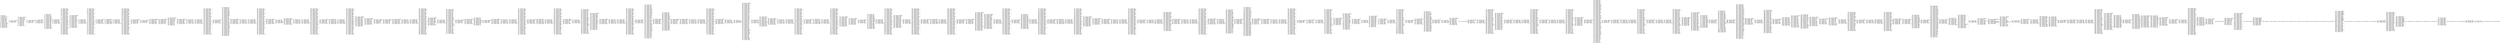 digraph "graph.cfg.gv" {
	subgraph global {
		node [fontname=Courier fontsize=30.0 rank=same shape=box]
		block_0 [label="0: %00 = #0x1\l2: %01 = #0x40\l4: MSTORE(%01, %00)\l5: [NO_SSA] DUP1\l6: [NO_SSA] PUSH1\l8: [NO_SSA] DUP2\l9: [NO_SSA] MSTORE\la: [NO_SSA] PUSH1\lc: [NO_SSA] ADD\ld: [NO_SSA] PUSH2\l10: [NO_SSA] PUSH1\l12: [NO_SSA] SWAP2\l13: [NO_SSA] CODECOPY\l14: [NO_SSA] DUP7\l15: [NO_SSA] SWAP2\l16: [NO_SSA] SWAP1\l17: [NO_SSA] PUSH2\l1a: [NO_SSA] JUMP\l"]
		block_1b [label="1b: [NO_SSA] JUMPDEST\l1c: [NO_SSA] PUSH2\l1f: [NO_SSA] JUMP\l"]
		block_20 [label="20: [NO_SSA] JUMPDEST\l21: [NO_SSA] POP\l22: [NO_SSA] PUSH1\l24: [NO_SSA] SWAP8\l25: [NO_SSA] SWAP7\l26: [NO_SSA] POP\l27: [NO_SSA] POP\l28: [NO_SSA] POP\l29: [NO_SSA] POP\l2a: [NO_SSA] POP\l2b: [NO_SSA] POP\l2c: [NO_SSA] POP\l2d: [NO_SSA] JUMP\l"]
		block_2e [label="2e: [NO_SSA] JUMPDEST\l2f: [NO_SSA] PUSH1\l31: [NO_SSA] DUP2\l32: [NO_SSA] JUMP\l"]
		block_33 [label="33: [NO_SSA] JUMPDEST\l34: [NO_SSA] PUSH1\l36: [NO_SSA] PUSH1\l38: [NO_SSA] PUSH1\l3a: [NO_SSA] INVALID\l"]
		block_3b [label="3b: [NO_SSA] SUB\l3c: [NO_SSA] DUP3\l3d: [NO_SSA] AND\l3e: [NO_SSA] PUSH1\l40: [NO_SSA] SWAP1\l41: [NO_SSA] DUP2\l42: [NO_SSA] MSTORE\l43: [NO_SSA] PUSH1\l45: [NO_SSA] PUSH1\l47: [NO_SSA] MSTORE\l48: [NO_SSA] PUSH1\l4a: [NO_SSA] DUP2\l4b: [NO_SSA] SHA3\l4c: [NO_SSA] SLOAD\l4d: [NO_SSA] DUP4\l4e: [NO_SSA] SWAP1\l4f: [NO_SSA] PUSH1\l51: [NO_SSA] AND\l52: [NO_SSA] ISZERO\l53: [NO_SSA] PUSH2\l56: [NO_SSA] JUMPI\l"]
		block_57 [label="57: [NO_SSA] PUSH1\l59: [NO_SSA] DUP1\l5a: [NO_SSA] MLOAD\l5b: [NO_SSA] PUSH3\l5f: [NO_SSA] PUSH1\l61: [NO_SSA] INVALID\l"]
		block_62 [label="62: [NO_SSA] DUP2\l63: [NO_SSA] MSTORE\l64: [NO_SSA] PUSH1\l66: [NO_SSA] PUSH1\l68: [NO_SSA] DUP3\l69: [NO_SSA] ADD\l6a: [NO_SSA] MSTORE\l6b: [NO_SSA] PUSH1\l6d: [NO_SSA] PUSH1\l6f: [NO_SSA] DUP3\l70: [NO_SSA] ADD\l71: [NO_SSA] MSTORE\l72: [NO_SSA] PUSH1\l74: [NO_SSA] DUP1\l75: [NO_SSA] MLOAD\l76: [NO_SSA] PUSH1\l78: [NO_SSA] PUSH2\l7b: [NO_SSA] DUP4\l7c: [NO_SSA] CODECOPY\l7d: [NO_SSA] DUP2\l7e: [NO_SSA] MLOAD\l7f: [NO_SSA] SWAP2\l80: [NO_SSA] MSTORE\l81: [NO_SSA] PUSH1\l83: [NO_SSA] DUP3\l84: [NO_SSA] ADD\l85: [NO_SSA] MSTORE\l86: [NO_SSA] SWAP1\l87: [NO_SSA] MLOAD\l88: [NO_SSA] SWAP1\l89: [NO_SSA] DUP2\l8a: [NO_SSA] SWAP1\l8b: [NO_SSA] SUB\l8c: [NO_SSA] PUSH1\l8e: [NO_SSA] ADD\l8f: [NO_SSA] SWAP1\l90: [NO_SSA] REVERT\l"]
		block_91 [label="91: [NO_SSA] JUMPDEST\l92: [NO_SSA] CALLER\l93: [NO_SSA] PUSH1\l95: [NO_SSA] DUP2\l96: [NO_SSA] DUP2\l97: [NO_SSA] MSTORE\l98: [NO_SSA] PUSH1\l9a: [NO_SSA] PUSH1\l9c: [NO_SSA] MSTORE\l9d: [NO_SSA] PUSH1\l9f: [NO_SSA] SWAP1\la0: [NO_SSA] SHA3\la1: [NO_SSA] SLOAD\la2: [NO_SSA] PUSH1\la4: [NO_SSA] AND\la5: [NO_SSA] ISZERO\la6: [NO_SSA] PUSH2\la9: [NO_SSA] JUMPI\l"]
		block_aa [label="aa: [NO_SSA] PUSH1\lac: [NO_SSA] DUP1\lad: [NO_SSA] MLOAD\lae: [NO_SSA] PUSH3\lb2: [NO_SSA] PUSH1\lb4: [NO_SSA] INVALID\l"]
		block_b5 [label="b5: [NO_SSA] DUP2\lb6: [NO_SSA] MSTORE\lb7: [NO_SSA] PUSH1\lb9: [NO_SSA] PUSH1\lbb: [NO_SSA] DUP3\lbc: [NO_SSA] ADD\lbd: [NO_SSA] MSTORE\lbe: [NO_SSA] PUSH1\lc0: [NO_SSA] PUSH1\lc2: [NO_SSA] DUP3\lc3: [NO_SSA] ADD\lc4: [NO_SSA] MSTORE\lc5: [NO_SSA] PUSH1\lc7: [NO_SSA] DUP1\lc8: [NO_SSA] MLOAD\lc9: [NO_SSA] PUSH1\lcb: [NO_SSA] PUSH2\lce: [NO_SSA] DUP4\lcf: [NO_SSA] CODECOPY\ld0: [NO_SSA] DUP2\ld1: [NO_SSA] MLOAD\ld2: [NO_SSA] SWAP2\ld3: [NO_SSA] MSTORE\ld4: [NO_SSA] PUSH1\ld6: [NO_SSA] DUP3\ld7: [NO_SSA] ADD\ld8: [NO_SSA] MSTORE\ld9: [NO_SSA] SWAP1\lda: [NO_SSA] MLOAD\ldb: [NO_SSA] SWAP1\ldc: [NO_SSA] DUP2\ldd: [NO_SSA] SWAP1\lde: [NO_SSA] SUB\ldf: [NO_SSA] PUSH1\le1: [NO_SSA] ADD\le2: [NO_SSA] SWAP1\le3: [NO_SSA] REVERT\l"]
		block_e4 [label="e4: [NO_SSA] JUMPDEST\le5: [NO_SSA] PUSH1\le7: [NO_SSA] SLOAD\le8: [NO_SSA] PUSH1\lea: [NO_SSA] PUSH1\lec: [NO_SSA] INVALID\l"]
		block_ed [label="ed: [NO_SSA] SWAP1\lee: [NO_SSA] DIV\lef: [NO_SSA] PUSH1\lf1: [NO_SSA] AND\lf2: [NO_SSA] ISZERO\lf3: [NO_SSA] PUSH2\lf6: [NO_SSA] JUMPI\l"]
		block_f7 [label="f7: [NO_SSA] PUSH1\lf9: [NO_SSA] DUP1\lfa: [NO_SSA] MLOAD\lfb: [NO_SSA] PUSH3\lff: [NO_SSA] PUSH1\l101: [NO_SSA] INVALID\l"]
		block_102 [label="102: [NO_SSA] DUP2\l103: [NO_SSA] MSTORE\l104: [NO_SSA] PUSH1\l106: [NO_SSA] PUSH1\l108: [NO_SSA] DUP3\l109: [NO_SSA] ADD\l10a: [NO_SSA] MSTORE\l10b: [NO_SSA] PUSH1\l10d: [NO_SSA] PUSH1\l10f: [NO_SSA] DUP3\l110: [NO_SSA] ADD\l111: [NO_SSA] MSTORE\l112: [NO_SSA] PUSH1\l114: [NO_SSA] DUP1\l115: [NO_SSA] MLOAD\l116: [NO_SSA] PUSH1\l118: [NO_SSA] PUSH2\l11b: [NO_SSA] DUP4\l11c: [NO_SSA] CODECOPY\l11d: [NO_SSA] DUP2\l11e: [NO_SSA] MLOAD\l11f: [NO_SSA] SWAP2\l120: [NO_SSA] MSTORE\l121: [NO_SSA] PUSH1\l123: [NO_SSA] DUP3\l124: [NO_SSA] ADD\l125: [NO_SSA] MSTORE\l126: [NO_SSA] SWAP1\l127: [NO_SSA] MLOAD\l128: [NO_SSA] SWAP1\l129: [NO_SSA] DUP2\l12a: [NO_SSA] SWAP1\l12b: [NO_SSA] SUB\l12c: [NO_SSA] PUSH1\l12e: [NO_SSA] ADD\l12f: [NO_SSA] SWAP1\l130: [NO_SSA] REVERT\l"]
		block_131 [label="131: [NO_SSA] JUMPDEST\l132: [NO_SSA] PUSH1\l134: [NO_SSA] PUSH2\l137: [NO_SSA] PUSH2\l13a: [NO_SSA] PUSH2\l13d: [NO_SSA] JUMP\l"]
		block_13e [label="13e: [NO_SSA] JUMPDEST\l13f: [NO_SSA] DUP8\l140: [NO_SSA] PUSH2\l143: [NO_SSA] JUMP\l"]
		block_144 [label="144: [NO_SSA] JUMPDEST\l145: [NO_SSA] SWAP1\l146: [NO_SSA] POP\l147: [NO_SSA] PUSH2\l14a: [NO_SSA] PUSH2\l14d: [NO_SSA] PUSH2\l150: [NO_SSA] JUMP\l"]
		block_151 [label="151: [NO_SSA] JUMPDEST\l152: [NO_SSA] DUP8\l153: [NO_SSA] PUSH2\l156: [NO_SSA] DUP5\l157: [NO_SSA] DUP10\l158: [NO_SSA] PUSH2\l15b: [NO_SSA] JUMP\l"]
		block_15c [label="15c: [NO_SSA] JUMPDEST\l15d: [NO_SSA] POP\l15e: [NO_SSA] PUSH1\l160: [NO_SSA] SWAP6\l161: [NO_SSA] SWAP5\l162: [NO_SSA] POP\l163: [NO_SSA] POP\l164: [NO_SSA] POP\l165: [NO_SSA] POP\l166: [NO_SSA] POP\l167: [NO_SSA] JUMP\l"]
		block_168 [label="168: [NO_SSA] JUMPDEST\l169: [NO_SSA] PUSH1\l16b: [NO_SSA] SLOAD\l16c: [NO_SSA] PUSH1\l16e: [NO_SSA] PUSH1\l170: [NO_SSA] PUSH1\l172: [NO_SSA] INVALID\l"]
		block_173 [label="173: [NO_SSA] SUB\l174: [NO_SSA] AND\l175: [NO_SSA] CALLER\l176: [NO_SSA] EQ\l177: [NO_SSA] PUSH2\l17a: [NO_SSA] JUMPI\l"]
		block_17b [label="17b: [NO_SSA] PUSH1\l17d: [NO_SSA] DUP1\l17e: [NO_SSA] MLOAD\l17f: [NO_SSA] PUSH3\l183: [NO_SSA] PUSH1\l185: [NO_SSA] INVALID\l"]
		block_186 [label="186: [NO_SSA] DUP2\l187: [NO_SSA] MSTORE\l188: [NO_SSA] PUSH1\l18a: [NO_SSA] PUSH1\l18c: [NO_SSA] DUP3\l18d: [NO_SSA] ADD\l18e: [NO_SSA] MSTORE\l18f: [NO_SSA] PUSH1\l191: [NO_SSA] PUSH1\l193: [NO_SSA] DUP3\l194: [NO_SSA] ADD\l195: [NO_SSA] MSTORE\l196: [NO_SSA] PUSH1\l198: [NO_SSA] DUP1\l199: [NO_SSA] MLOAD\l19a: [NO_SSA] PUSH1\l19c: [NO_SSA] PUSH2\l19f: [NO_SSA] DUP4\l1a0: [NO_SSA] CODECOPY\l1a1: [NO_SSA] DUP2\l1a2: [NO_SSA] MLOAD\l1a3: [NO_SSA] SWAP2\l1a4: [NO_SSA] MSTORE\l1a5: [NO_SSA] PUSH1\l1a7: [NO_SSA] DUP3\l1a8: [NO_SSA] ADD\l1a9: [NO_SSA] MSTORE\l1aa: [NO_SSA] SWAP1\l1ab: [NO_SSA] MLOAD\l1ac: [NO_SSA] SWAP1\l1ad: [NO_SSA] DUP2\l1ae: [NO_SSA] SWAP1\l1af: [NO_SSA] SUB\l1b0: [NO_SSA] PUSH1\l1b2: [NO_SSA] ADD\l1b3: [NO_SSA] SWAP1\l1b4: [NO_SSA] REVERT\l"]
		block_1b5 [label="1b5: [NO_SSA] JUMPDEST\l1b6: [NO_SSA] PUSH1\l1b8: [NO_SSA] PUSH1\l1ba: [NO_SSA] PUSH1\l1bc: [NO_SSA] INVALID\l"]
		block_1bd [label="1bd: [NO_SSA] SUB\l1be: [NO_SSA] DUP2\l1bf: [NO_SSA] AND\l1c0: [NO_SSA] PUSH1\l1c2: [NO_SSA] DUP2\l1c3: [NO_SSA] DUP2\l1c4: [NO_SSA] MSTORE\l1c5: [NO_SSA] PUSH1\l1c7: [NO_SSA] PUSH1\l1c9: [NO_SSA] SWAP1\l1ca: [NO_SSA] DUP2\l1cb: [NO_SSA] MSTORE\l1cc: [NO_SSA] PUSH1\l1ce: [NO_SSA] DUP1\l1cf: [NO_SSA] DUP4\l1d0: [NO_SSA] SHA3\l1d1: [NO_SSA] DUP1\l1d2: [NO_SSA] SLOAD\l1d3: [NO_SSA] PUSH1\l1d5: [NO_SSA] NOT\l1d6: [NO_SSA] AND\l1d7: [NO_SSA] SWAP1\l1d8: [NO_SSA] SSTORE\l1d9: [NO_SSA] DUP1\l1da: [NO_SSA] MLOAD\l1db: [NO_SSA] SWAP3\l1dc: [NO_SSA] DUP4\l1dd: [NO_SSA] MSTORE\l1de: [NO_SSA] MLOAD\l1df: [NO_SSA] PUSH32\l200: [NO_SSA] SWAP3\l201: [NO_SSA] DUP2\l202: [NO_SSA] SWAP1\l203: [NO_SSA] SUB\l204: [NO_SSA] SWAP1\l205: [NO_SSA] SWAP2\l206: [NO_SSA] ADD\l207: [NO_SSA] SWAP1\l208: [NO_SSA] LOG2\l209: [NO_SSA] POP\l20a: [NO_SSA] JUMP\l"]
		block_20b [label="20b: [NO_SSA] JUMPDEST\l20c: [NO_SSA] PUSH1\l20e: [NO_SSA] SLOAD\l20f: [NO_SSA] PUSH1\l211: [NO_SSA] PUSH1\l213: [NO_SSA] PUSH1\l215: [NO_SSA] INVALID\l"]
		block_216 [label="216: [NO_SSA] SUB\l217: [NO_SSA] AND\l218: [NO_SSA] CALLER\l219: [NO_SSA] EQ\l21a: [NO_SSA] PUSH2\l21d: [NO_SSA] JUMPI\l"]
		block_21e [label="21e: [NO_SSA] PUSH1\l220: [NO_SSA] DUP1\l221: [NO_SSA] MLOAD\l222: [NO_SSA] PUSH3\l226: [NO_SSA] PUSH1\l228: [NO_SSA] INVALID\l"]
		block_229 [label="229: [NO_SSA] DUP2\l22a: [NO_SSA] MSTORE\l22b: [NO_SSA] PUSH1\l22d: [NO_SSA] PUSH1\l22f: [NO_SSA] DUP3\l230: [NO_SSA] ADD\l231: [NO_SSA] MSTORE\l232: [NO_SSA] PUSH1\l234: [NO_SSA] PUSH1\l236: [NO_SSA] DUP3\l237: [NO_SSA] ADD\l238: [NO_SSA] MSTORE\l239: [NO_SSA] PUSH1\l23b: [NO_SSA] DUP1\l23c: [NO_SSA] MLOAD\l23d: [NO_SSA] PUSH1\l23f: [NO_SSA] PUSH2\l242: [NO_SSA] DUP4\l243: [NO_SSA] CODECOPY\l244: [NO_SSA] DUP2\l245: [NO_SSA] MLOAD\l246: [NO_SSA] SWAP2\l247: [NO_SSA] MSTORE\l248: [NO_SSA] PUSH1\l24a: [NO_SSA] DUP3\l24b: [NO_SSA] ADD\l24c: [NO_SSA] MSTORE\l24d: [NO_SSA] SWAP1\l24e: [NO_SSA] MLOAD\l24f: [NO_SSA] SWAP1\l250: [NO_SSA] DUP2\l251: [NO_SSA] SWAP1\l252: [NO_SSA] SUB\l253: [NO_SSA] PUSH1\l255: [NO_SSA] ADD\l256: [NO_SSA] SWAP1\l257: [NO_SSA] REVERT\l"]
		block_258 [label="258: [NO_SSA] JUMPDEST\l259: [NO_SSA] PUSH1\l25b: [NO_SSA] DUP1\l25c: [NO_SSA] SLOAD\l25d: [NO_SSA] PUSH1\l25f: [NO_SSA] PUSH1\l261: [NO_SSA] INVALID\l"]
		block_262 [label="262: [NO_SSA] NOT\l263: [NO_SSA] AND\l264: [NO_SSA] SWAP1\l265: [NO_SSA] SSTORE\l266: [NO_SSA] JUMP\l"]
		block_267 [label="267: [NO_SSA] JUMPDEST\l268: [NO_SSA] PUSH1\l26a: [NO_SSA] SLOAD\l26b: [NO_SSA] PUSH1\l26d: [NO_SSA] SWAP1\l26e: [NO_SSA] PUSH1\l270: [NO_SSA] PUSH1\l272: [NO_SSA] PUSH1\l274: [NO_SSA] INVALID\l"]
		block_275 [label="275: [NO_SSA] SUB\l276: [NO_SSA] AND\l277: [NO_SSA] CALLER\l278: [NO_SSA] EQ\l279: [NO_SSA] PUSH2\l27c: [NO_SSA] JUMPI\l"]
		block_27d [label="27d: [NO_SSA] PUSH1\l27f: [NO_SSA] DUP1\l280: [NO_SSA] MLOAD\l281: [NO_SSA] PUSH3\l285: [NO_SSA] PUSH1\l287: [NO_SSA] INVALID\l"]
		block_288 [label="288: [NO_SSA] DUP2\l289: [NO_SSA] MSTORE\l28a: [NO_SSA] PUSH1\l28c: [NO_SSA] PUSH1\l28e: [NO_SSA] DUP3\l28f: [NO_SSA] ADD\l290: [NO_SSA] MSTORE\l291: [NO_SSA] PUSH1\l293: [NO_SSA] PUSH1\l295: [NO_SSA] DUP3\l296: [NO_SSA] ADD\l297: [NO_SSA] MSTORE\l298: [NO_SSA] PUSH1\l29a: [NO_SSA] DUP1\l29b: [NO_SSA] MLOAD\l29c: [NO_SSA] PUSH1\l29e: [NO_SSA] PUSH2\l2a1: [NO_SSA] DUP4\l2a2: [NO_SSA] CODECOPY\l2a3: [NO_SSA] DUP2\l2a4: [NO_SSA] MLOAD\l2a5: [NO_SSA] SWAP2\l2a6: [NO_SSA] MSTORE\l2a7: [NO_SSA] PUSH1\l2a9: [NO_SSA] DUP3\l2aa: [NO_SSA] ADD\l2ab: [NO_SSA] MSTORE\l2ac: [NO_SSA] SWAP1\l2ad: [NO_SSA] MLOAD\l2ae: [NO_SSA] SWAP1\l2af: [NO_SSA] DUP2\l2b0: [NO_SSA] SWAP1\l2b1: [NO_SSA] SUB\l2b2: [NO_SSA] PUSH1\l2b4: [NO_SSA] ADD\l2b5: [NO_SSA] SWAP1\l2b6: [NO_SSA] REVERT\l"]
		block_2b7 [label="2b7: [NO_SSA] JUMPDEST\l2b8: [NO_SSA] PUSH1\l2ba: [NO_SSA] SLOAD\l2bb: [NO_SSA] PUSH1\l2bd: [NO_SSA] PUSH1\l2bf: [NO_SSA] INVALID\l"]
		block_2c0 [label="2c0: [NO_SSA] SWAP1\l2c1: [NO_SSA] DIV\l2c2: [NO_SSA] PUSH1\l2c4: [NO_SSA] AND\l2c5: [NO_SSA] ISZERO\l2c6: [NO_SSA] PUSH2\l2c9: [NO_SSA] JUMPI\l"]
		block_2ca [label="2ca: [NO_SSA] PUSH1\l2cc: [NO_SSA] DUP1\l2cd: [NO_SSA] MLOAD\l2ce: [NO_SSA] PUSH3\l2d2: [NO_SSA] PUSH1\l2d4: [NO_SSA] INVALID\l"]
		block_2d5 [label="2d5: [NO_SSA] DUP2\l2d6: [NO_SSA] MSTORE\l2d7: [NO_SSA] PUSH1\l2d9: [NO_SSA] PUSH1\l2db: [NO_SSA] DUP3\l2dc: [NO_SSA] ADD\l2dd: [NO_SSA] MSTORE\l2de: [NO_SSA] PUSH1\l2e0: [NO_SSA] PUSH1\l2e2: [NO_SSA] DUP3\l2e3: [NO_SSA] ADD\l2e4: [NO_SSA] MSTORE\l2e5: [NO_SSA] PUSH1\l2e7: [NO_SSA] DUP1\l2e8: [NO_SSA] MLOAD\l2e9: [NO_SSA] PUSH1\l2eb: [NO_SSA] PUSH2\l2ee: [NO_SSA] DUP4\l2ef: [NO_SSA] CODECOPY\l2f0: [NO_SSA] DUP2\l2f1: [NO_SSA] MLOAD\l2f2: [NO_SSA] SWAP2\l2f3: [NO_SSA] MSTORE\l2f4: [NO_SSA] PUSH1\l2f6: [NO_SSA] DUP3\l2f7: [NO_SSA] ADD\l2f8: [NO_SSA] MSTORE\l2f9: [NO_SSA] SWAP1\l2fa: [NO_SSA] MLOAD\l2fb: [NO_SSA] SWAP1\l2fc: [NO_SSA] DUP2\l2fd: [NO_SSA] SWAP1\l2fe: [NO_SSA] SUB\l2ff: [NO_SSA] PUSH1\l301: [NO_SSA] ADD\l302: [NO_SSA] SWAP1\l303: [NO_SSA] REVERT\l"]
		block_304 [label="304: [NO_SSA] JUMPDEST\l305: [NO_SSA] PUSH1\l307: [NO_SSA] SLOAD\l308: [NO_SSA] DUP3\l309: [NO_SSA] SWAP1\l30a: [NO_SSA] PUSH1\l30c: [NO_SSA] SWAP1\l30d: [NO_SSA] PUSH2\l310: [NO_SSA] SWAP1\l311: [NO_SSA] PUSH2\l314: [NO_SSA] DUP5\l315: [NO_SSA] PUSH8\l31e: [NO_SSA] PUSH2\l321: [NO_SSA] JUMP\l"]
		block_322 [label="322: [NO_SSA] JUMPDEST\l323: [NO_SSA] SWAP1\l324: [NO_SSA] POP\l325: [NO_SSA] PUSH2\l328: [NO_SSA] DUP6\l329: [NO_SSA] DUP3\l32a: [NO_SSA] DUP5\l32b: [NO_SSA] PUSH2\l32e: [NO_SSA] JUMP\l"]
		block_32f [label="32f: [NO_SSA] JUMPDEST\l330: [NO_SSA] PUSH1\l332: [NO_SSA] SWAP3\l333: [NO_SSA] POP\l334: [NO_SSA] POP\l335: [NO_SSA] POP\l"]
		block_336 [label="336: [NO_SSA] JUMPDEST\l337: [NO_SSA] SWAP3\l338: [NO_SSA] SWAP2\l339: [NO_SSA] POP\l33a: [NO_SSA] POP\l33b: [NO_SSA] JUMP\l"]
		block_33c [label="33c: [NO_SSA] JUMPDEST\l33d: [NO_SSA] PUSH1\l33f: [NO_SSA] SLOAD\l340: [NO_SSA] PUSH1\l342: [NO_SSA] PUSH1\l344: [NO_SSA] PUSH1\l346: [NO_SSA] INVALID\l"]
		block_347 [label="347: [NO_SSA] SUB\l348: [NO_SSA] AND\l349: [NO_SSA] CALLER\l34a: [NO_SSA] EQ\l34b: [NO_SSA] PUSH2\l34e: [NO_SSA] JUMPI\l"]
		block_34f [label="34f: [NO_SSA] PUSH1\l351: [NO_SSA] DUP1\l352: [NO_SSA] MLOAD\l353: [NO_SSA] PUSH3\l357: [NO_SSA] PUSH1\l359: [NO_SSA] INVALID\l"]
		block_35a [label="35a: [NO_SSA] DUP2\l35b: [NO_SSA] MSTORE\l35c: [NO_SSA] PUSH1\l35e: [NO_SSA] PUSH1\l360: [NO_SSA] DUP3\l361: [NO_SSA] ADD\l362: [NO_SSA] MSTORE\l363: [NO_SSA] PUSH1\l365: [NO_SSA] PUSH1\l367: [NO_SSA] DUP3\l368: [NO_SSA] ADD\l369: [NO_SSA] MSTORE\l36a: [NO_SSA] PUSH1\l36c: [NO_SSA] DUP1\l36d: [NO_SSA] MLOAD\l36e: [NO_SSA] PUSH1\l370: [NO_SSA] PUSH2\l373: [NO_SSA] DUP4\l374: [NO_SSA] CODECOPY\l375: [NO_SSA] DUP2\l376: [NO_SSA] MLOAD\l377: [NO_SSA] SWAP2\l378: [NO_SSA] MSTORE\l379: [NO_SSA] PUSH1\l37b: [NO_SSA] DUP3\l37c: [NO_SSA] ADD\l37d: [NO_SSA] MSTORE\l37e: [NO_SSA] SWAP1\l37f: [NO_SSA] MLOAD\l380: [NO_SSA] SWAP1\l381: [NO_SSA] DUP2\l382: [NO_SSA] SWAP1\l383: [NO_SSA] SUB\l384: [NO_SSA] PUSH1\l386: [NO_SSA] ADD\l387: [NO_SSA] SWAP1\l388: [NO_SSA] REVERT\l"]
		block_389 [label="389: [NO_SSA] JUMPDEST\l38a: [NO_SSA] PUSH1\l38c: [NO_SSA] SLOAD\l38d: [NO_SSA] PUSH1\l38f: [NO_SSA] AND\l390: [NO_SSA] ISZERO\l391: [NO_SSA] ISZERO\l392: [NO_SSA] PUSH1\l394: [NO_SSA] EQ\l395: [NO_SSA] PUSH2\l398: [NO_SSA] JUMPI\l"]
		block_399 [label="399: [NO_SSA] PUSH1\l39b: [NO_SSA] MLOAD\l39c: [NO_SSA] PUSH3\l3a0: [NO_SSA] PUSH1\l3a2: [NO_SSA] INVALID\l"]
		block_3a3 [label="3a3: [NO_SSA] DUP2\l3a4: [NO_SSA] MSTORE\l3a5: [NO_SSA] PUSH1\l3a7: [NO_SSA] ADD\l3a8: [NO_SSA] DUP1\l3a9: [NO_SSA] DUP1\l3aa: [NO_SSA] PUSH1\l3ac: [NO_SSA] ADD\l3ad: [NO_SSA] DUP3\l3ae: [NO_SSA] DUP2\l3af: [NO_SSA] SUB\l3b0: [NO_SSA] DUP3\l3b1: [NO_SSA] MSTORE\l3b2: [NO_SSA] PUSH1\l3b4: [NO_SSA] DUP2\l3b5: [NO_SSA] MSTORE\l3b6: [NO_SSA] PUSH1\l3b8: [NO_SSA] ADD\l3b9: [NO_SSA] DUP1\l3ba: [NO_SSA] PUSH2\l3bd: [NO_SSA] PUSH1\l3bf: [NO_SSA] SWAP2\l3c0: [NO_SSA] CODECOPY\l3c1: [NO_SSA] PUSH1\l3c3: [NO_SSA] ADD\l3c4: [NO_SSA] SWAP2\l3c5: [NO_SSA] POP\l3c6: [NO_SSA] POP\l3c7: [NO_SSA] PUSH1\l3c9: [NO_SSA] MLOAD\l3ca: [NO_SSA] DUP1\l3cb: [NO_SSA] SWAP2\l3cc: [NO_SSA] SUB\l3cd: [NO_SSA] SWAP1\l3ce: [NO_SSA] REVERT\l"]
		block_3cf [label="3cf: [NO_SSA] JUMPDEST\l3d0: [NO_SSA] PUSH2\l3d3: [NO_SSA] DUP2\l3d4: [NO_SSA] PUSH2\l3d7: [NO_SSA] JUMP\l"]
		block_3d8 [label="3d8: [NO_SSA] JUMPDEST\l3d9: [NO_SSA] PUSH1\l3db: [NO_SSA] MLOAD\l3dc: [NO_SSA] PUSH1\l3de: [NO_SSA] PUSH1\l3e0: [NO_SSA] PUSH1\l3e2: [NO_SSA] INVALID\l"]
		block_3e3 [label="3e3: [NO_SSA] SUB\l3e4: [NO_SSA] DUP3\l3e5: [NO_SSA] AND\l3e6: [NO_SSA] SWAP1\l3e7: [NO_SSA] PUSH32\l408: [NO_SSA] SWAP1\l409: [NO_SSA] PUSH1\l40b: [NO_SSA] SWAP1\l40c: [NO_SSA] LOG2\l40d: [NO_SSA] POP\l40e: [NO_SSA] JUMP\l"]
		block_40f [label="40f: [NO_SSA] JUMPDEST\l410: [NO_SSA] PUSH32\l431: [NO_SSA] SWAP1\l432: [NO_SSA] JUMP\l"]
		block_433 [label="433: [NO_SSA] JUMPDEST\l434: [NO_SSA] PUSH1\l436: [NO_SSA] SLOAD\l437: [NO_SSA] PUSH1\l439: [NO_SSA] PUSH1\l43b: [NO_SSA] PUSH1\l43d: [NO_SSA] INVALID\l"]
		block_43e [label="43e: [NO_SSA] SUB\l43f: [NO_SSA] AND\l440: [NO_SSA] CALLER\l441: [NO_SSA] EQ\l442: [NO_SSA] PUSH2\l445: [NO_SSA] JUMPI\l"]
		block_446 [label="446: [NO_SSA] PUSH1\l448: [NO_SSA] DUP1\l449: [NO_SSA] MLOAD\l44a: [NO_SSA] PUSH3\l44e: [NO_SSA] PUSH1\l450: [NO_SSA] INVALID\l"]
		block_451 [label="451: [NO_SSA] DUP2\l452: [NO_SSA] MSTORE\l453: [NO_SSA] PUSH1\l455: [NO_SSA] PUSH1\l457: [NO_SSA] DUP3\l458: [NO_SSA] ADD\l459: [NO_SSA] MSTORE\l45a: [NO_SSA] PUSH1\l45c: [NO_SSA] PUSH1\l45e: [NO_SSA] DUP3\l45f: [NO_SSA] ADD\l460: [NO_SSA] MSTORE\l461: [NO_SSA] PUSH1\l463: [NO_SSA] DUP1\l464: [NO_SSA] MLOAD\l465: [NO_SSA] PUSH1\l467: [NO_SSA] PUSH2\l46a: [NO_SSA] DUP4\l46b: [NO_SSA] CODECOPY\l46c: [NO_SSA] DUP2\l46d: [NO_SSA] MLOAD\l46e: [NO_SSA] SWAP2\l46f: [NO_SSA] MSTORE\l470: [NO_SSA] PUSH1\l472: [NO_SSA] DUP3\l473: [NO_SSA] ADD\l474: [NO_SSA] MSTORE\l475: [NO_SSA] SWAP1\l476: [NO_SSA] MLOAD\l477: [NO_SSA] SWAP1\l478: [NO_SSA] DUP2\l479: [NO_SSA] SWAP1\l47a: [NO_SSA] SUB\l47b: [NO_SSA] PUSH1\l47d: [NO_SSA] ADD\l47e: [NO_SSA] SWAP1\l47f: [NO_SSA] REVERT\l"]
		block_480 [label="480: [NO_SSA] JUMPDEST\l481: [NO_SSA] PUSH1\l483: [NO_SSA] SLOAD\l484: [NO_SSA] PUSH1\l486: [NO_SSA] PUSH1\l488: [NO_SSA] INVALID\l"]
		block_489 [label="489: [NO_SSA] SWAP1\l48a: [NO_SSA] DIV\l48b: [NO_SSA] PUSH1\l48d: [NO_SSA] AND\l48e: [NO_SSA] ISZERO\l48f: [NO_SSA] PUSH2\l492: [NO_SSA] JUMPI\l"]
		block_493 [label="493: [NO_SSA] PUSH1\l495: [NO_SSA] DUP1\l496: [NO_SSA] MLOAD\l497: [NO_SSA] PUSH3\l49b: [NO_SSA] PUSH1\l49d: [NO_SSA] INVALID\l"]
		block_49e [label="49e: [NO_SSA] DUP2\l49f: [NO_SSA] MSTORE\l4a0: [NO_SSA] PUSH1\l4a2: [NO_SSA] PUSH1\l4a4: [NO_SSA] DUP3\l4a5: [NO_SSA] ADD\l4a6: [NO_SSA] MSTORE\l4a7: [NO_SSA] PUSH1\l4a9: [NO_SSA] PUSH1\l4ab: [NO_SSA] DUP3\l4ac: [NO_SSA] ADD\l4ad: [NO_SSA] MSTORE\l4ae: [NO_SSA] PUSH1\l4b0: [NO_SSA] DUP1\l4b1: [NO_SSA] MLOAD\l4b2: [NO_SSA] PUSH1\l4b4: [NO_SSA] PUSH2\l4b7: [NO_SSA] DUP4\l4b8: [NO_SSA] CODECOPY\l4b9: [NO_SSA] DUP2\l4ba: [NO_SSA] MLOAD\l4bb: [NO_SSA] SWAP2\l4bc: [NO_SSA] MSTORE\l4bd: [NO_SSA] PUSH1\l4bf: [NO_SSA] DUP3\l4c0: [NO_SSA] ADD\l4c1: [NO_SSA] MSTORE\l4c2: [NO_SSA] SWAP1\l4c3: [NO_SSA] MLOAD\l4c4: [NO_SSA] SWAP1\l4c5: [NO_SSA] DUP2\l4c6: [NO_SSA] SWAP1\l4c7: [NO_SSA] SUB\l4c8: [NO_SSA] PUSH1\l4ca: [NO_SSA] ADD\l4cb: [NO_SSA] SWAP1\l4cc: [NO_SSA] REVERT\l"]
		block_4cd [label="4cd: [NO_SSA] JUMPDEST\l4ce: [NO_SSA] PUSH1\l4d0: [NO_SSA] SLOAD\l4d1: [NO_SSA] DUP2\l4d2: [NO_SSA] GT\l4d3: [NO_SSA] PUSH2\l4d6: [NO_SSA] JUMPI\l"]
		block_4d7 [label="4d7: [NO_SSA] PUSH1\l4d9: [NO_SSA] MLOAD\l4da: [NO_SSA] PUSH3\l4de: [NO_SSA] PUSH1\l4e0: [NO_SSA] INVALID\l"]
		block_4e1 [label="4e1: [NO_SSA] DUP2\l4e2: [NO_SSA] MSTORE\l4e3: [NO_SSA] PUSH1\l4e5: [NO_SSA] ADD\l4e6: [NO_SSA] DUP1\l4e7: [NO_SSA] DUP1\l4e8: [NO_SSA] PUSH1\l4ea: [NO_SSA] ADD\l4eb: [NO_SSA] DUP3\l4ec: [NO_SSA] DUP2\l4ed: [NO_SSA] SUB\l4ee: [NO_SSA] DUP3\l4ef: [NO_SSA] MSTORE\l4f0: [NO_SSA] PUSH1\l4f2: [NO_SSA] DUP2\l4f3: [NO_SSA] MSTORE\l4f4: [NO_SSA] PUSH1\l4f6: [NO_SSA] ADD\l4f7: [NO_SSA] DUP1\l4f8: [NO_SSA] PUSH2\l4fb: [NO_SSA] PUSH1\l4fd: [NO_SSA] SWAP2\l4fe: [NO_SSA] CODECOPY\l4ff: [NO_SSA] PUSH1\l501: [NO_SSA] ADD\l502: [NO_SSA] SWAP2\l503: [NO_SSA] POP\l504: [NO_SSA] POP\l505: [NO_SSA] PUSH1\l507: [NO_SSA] MLOAD\l508: [NO_SSA] DUP1\l509: [NO_SSA] SWAP2\l50a: [NO_SSA] SUB\l50b: [NO_SSA] SWAP1\l50c: [NO_SSA] REVERT\l"]
		block_50d [label="50d: [NO_SSA] JUMPDEST\l50e: [NO_SSA] PUSH1\l510: [NO_SSA] DUP2\l511: [NO_SSA] SWAP1\l512: [NO_SSA] SSTORE\l513: [NO_SSA] PUSH1\l515: [NO_SSA] DUP1\l516: [NO_SSA] MLOAD\l517: [NO_SSA] DUP3\l518: [NO_SSA] DUP2\l519: [NO_SSA] MSTORE\l51a: [NO_SSA] SWAP1\l51b: [NO_SSA] MLOAD\l51c: [NO_SSA] PUSH32\l53d: [NO_SSA] SWAP2\l53e: [NO_SSA] DUP2\l53f: [NO_SSA] SWAP1\l540: [NO_SSA] SUB\l541: [NO_SSA] PUSH1\l543: [NO_SSA] ADD\l544: [NO_SSA] SWAP1\l545: [NO_SSA] LOG1\l546: [NO_SSA] POP\l547: [NO_SSA] JUMP\l"]
		block_548 [label="548: [NO_SSA] JUMPDEST\l549: [NO_SSA] PUSH1\l54b: [NO_SSA] SLOAD\l54c: [NO_SSA] PUSH1\l54e: [NO_SSA] PUSH1\l550: [NO_SSA] PUSH1\l552: [NO_SSA] INVALID\l"]
		block_553 [label="553: [NO_SSA] SUB\l554: [NO_SSA] AND\l555: [NO_SSA] CALLER\l556: [NO_SSA] EQ\l557: [NO_SSA] PUSH2\l55a: [NO_SSA] JUMPI\l"]
		block_55b [label="55b: [NO_SSA] PUSH1\l55d: [NO_SSA] DUP1\l55e: [NO_SSA] MLOAD\l55f: [NO_SSA] PUSH3\l563: [NO_SSA] PUSH1\l565: [NO_SSA] INVALID\l"]
		block_566 [label="566: [NO_SSA] DUP2\l567: [NO_SSA] MSTORE\l568: [NO_SSA] PUSH1\l56a: [NO_SSA] PUSH1\l56c: [NO_SSA] DUP3\l56d: [NO_SSA] ADD\l56e: [NO_SSA] MSTORE\l56f: [NO_SSA] PUSH1\l571: [NO_SSA] PUSH1\l573: [NO_SSA] DUP3\l574: [NO_SSA] ADD\l575: [NO_SSA] MSTORE\l576: [NO_SSA] PUSH1\l578: [NO_SSA] DUP1\l579: [NO_SSA] MLOAD\l57a: [NO_SSA] PUSH1\l57c: [NO_SSA] PUSH2\l57f: [NO_SSA] DUP4\l580: [NO_SSA] CODECOPY\l581: [NO_SSA] DUP2\l582: [NO_SSA] MLOAD\l583: [NO_SSA] SWAP2\l584: [NO_SSA] MSTORE\l585: [NO_SSA] PUSH1\l587: [NO_SSA] DUP3\l588: [NO_SSA] ADD\l589: [NO_SSA] MSTORE\l58a: [NO_SSA] SWAP1\l58b: [NO_SSA] MLOAD\l58c: [NO_SSA] SWAP1\l58d: [NO_SSA] DUP2\l58e: [NO_SSA] SWAP1\l58f: [NO_SSA] SUB\l590: [NO_SSA] PUSH1\l592: [NO_SSA] ADD\l593: [NO_SSA] SWAP1\l594: [NO_SSA] REVERT\l"]
		block_595 [label="595: [NO_SSA] JUMPDEST\l596: [NO_SSA] PUSH1\l598: [NO_SSA] PUSH1\l59a: [NO_SSA] PUSH1\l59c: [NO_SSA] INVALID\l"]
		block_59d [label="59d: [NO_SSA] SUB\l59e: [NO_SSA] DUP2\l59f: [NO_SSA] AND\l5a0: [NO_SSA] PUSH1\l5a2: [NO_SSA] DUP2\l5a3: [NO_SSA] DUP2\l5a4: [NO_SSA] MSTORE\l5a5: [NO_SSA] PUSH1\l5a7: [NO_SSA] PUSH1\l5a9: [NO_SSA] SWAP1\l5aa: [NO_SSA] DUP2\l5ab: [NO_SSA] MSTORE\l5ac: [NO_SSA] PUSH1\l5ae: [NO_SSA] SWAP2\l5af: [NO_SSA] DUP3\l5b0: [NO_SSA] SWAP1\l5b1: [NO_SSA] SHA3\l5b2: [NO_SSA] DUP1\l5b3: [NO_SSA] SLOAD\l5b4: [NO_SSA] PUSH1\l5b6: [NO_SSA] NOT\l5b7: [NO_SSA] AND\l5b8: [NO_SSA] PUSH1\l5ba: [NO_SSA] SWAP1\l5bb: [NO_SSA] DUP2\l5bc: [NO_SSA] OR\l5bd: [NO_SSA] SWAP1\l5be: [NO_SSA] SWAP2\l5bf: [NO_SSA] SSTORE\l5c0: [NO_SSA] DUP3\l5c1: [NO_SSA] MLOAD\l5c2: [NO_SSA] SWAP1\l5c3: [NO_SSA] DUP2\l5c4: [NO_SSA] MSTORE\l5c5: [NO_SSA] SWAP2\l5c6: [NO_SSA] MLOAD\l5c7: [NO_SSA] PUSH32\l5e8: [NO_SSA] SWAP3\l5e9: [NO_SSA] DUP2\l5ea: [NO_SSA] SWAP1\l5eb: [NO_SSA] SUB\l5ec: [NO_SSA] SWAP1\l5ed: [NO_SSA] SWAP2\l5ee: [NO_SSA] ADD\l5ef: [NO_SSA] SWAP1\l5f0: [NO_SSA] LOG2\l5f1: [NO_SSA] POP\l5f2: [NO_SSA] JUMP\l"]
		block_5f3 [label="5f3: [NO_SSA] JUMPDEST\l5f4: [NO_SSA] PUSH1\l5f6: [NO_SSA] SLOAD\l5f7: [NO_SSA] PUSH1\l5f9: [NO_SSA] PUSH1\l5fb: [NO_SSA] PUSH1\l5fd: [NO_SSA] INVALID\l"]
		block_5fe [label="5fe: [NO_SSA] SUB\l5ff: [NO_SSA] DUP3\l600: [NO_SSA] AND\l601: [NO_SSA] PUSH1\l603: [NO_SSA] SWAP1\l604: [NO_SSA] DUP2\l605: [NO_SSA] MSTORE\l606: [NO_SSA] PUSH1\l608: [NO_SSA] PUSH1\l60a: [NO_SSA] MSTORE\l60b: [NO_SSA] PUSH1\l60d: [NO_SSA] DUP2\l60e: [NO_SSA] SHA3\l60f: [NO_SSA] SLOAD\l610: [NO_SSA] SWAP1\l611: [NO_SSA] SWAP2\l612: [NO_SSA] DUP3\l613: [NO_SSA] SWAP2\l614: [NO_SSA] PUSH2\l617: [NO_SSA] SWAP2\l618: [NO_SSA] PUSH8\l621: [NO_SSA] SWAP2\l622: [NO_SSA] PUSH2\l625: [NO_SSA] SWAP2\l626: [NO_SSA] PUSH2\l629: [NO_SSA] JUMP\l"]
		block_62a [label="62a: [NO_SSA] JUMPDEST\l62b: [NO_SSA] SWAP4\l62c: [NO_SSA] SWAP3\l62d: [NO_SSA] POP\l62e: [NO_SSA] POP\l62f: [NO_SSA] POP\l630: [NO_SSA] JUMP\l"]
		block_631 [label="631: [NO_SSA] JUMPDEST\l632: [NO_SSA] PUSH1\l634: [NO_SSA] SLOAD\l635: [NO_SSA] PUSH1\l637: [NO_SSA] PUSH1\l639: [NO_SSA] PUSH1\l63b: [NO_SSA] INVALID\l"]
		block_63c [label="63c: [NO_SSA] SUB\l63d: [NO_SSA] AND\l63e: [NO_SSA] CALLER\l63f: [NO_SSA] EQ\l640: [NO_SSA] PUSH2\l643: [NO_SSA] JUMPI\l"]
		block_644 [label="644: [NO_SSA] PUSH1\l646: [NO_SSA] DUP1\l647: [NO_SSA] MLOAD\l648: [NO_SSA] PUSH3\l64c: [NO_SSA] PUSH1\l64e: [NO_SSA] INVALID\l"]
		block_64f [label="64f: [NO_SSA] DUP2\l650: [NO_SSA] MSTORE\l651: [NO_SSA] PUSH1\l653: [NO_SSA] PUSH1\l655: [NO_SSA] DUP3\l656: [NO_SSA] ADD\l657: [NO_SSA] MSTORE\l658: [NO_SSA] PUSH1\l65a: [NO_SSA] PUSH1\l65c: [NO_SSA] DUP3\l65d: [NO_SSA] ADD\l65e: [NO_SSA] MSTORE\l65f: [NO_SSA] PUSH1\l661: [NO_SSA] DUP1\l662: [NO_SSA] MLOAD\l663: [NO_SSA] PUSH1\l665: [NO_SSA] PUSH2\l668: [NO_SSA] DUP4\l669: [NO_SSA] CODECOPY\l66a: [NO_SSA] DUP2\l66b: [NO_SSA] MLOAD\l66c: [NO_SSA] SWAP2\l66d: [NO_SSA] MSTORE\l66e: [NO_SSA] PUSH1\l670: [NO_SSA] DUP3\l671: [NO_SSA] ADD\l672: [NO_SSA] MSTORE\l673: [NO_SSA] SWAP1\l674: [NO_SSA] MLOAD\l675: [NO_SSA] SWAP1\l676: [NO_SSA] DUP2\l677: [NO_SSA] SWAP1\l678: [NO_SSA] SUB\l679: [NO_SSA] PUSH1\l67b: [NO_SSA] ADD\l67c: [NO_SSA] SWAP1\l67d: [NO_SSA] REVERT\l"]
		block_67e [label="67e: [NO_SSA] JUMPDEST\l67f: [NO_SSA] PUSH1\l681: [NO_SSA] DUP1\l682: [NO_SSA] SLOAD\l683: [NO_SSA] PUSH1\l685: [NO_SSA] PUSH1\l687: [NO_SSA] INVALID\l"]
		block_688 [label="688: [NO_SSA] NOT\l689: [NO_SSA] AND\l68a: [NO_SSA] PUSH1\l68c: [NO_SSA] PUSH1\l68e: [NO_SSA] INVALID\l"]
		block_68f [label="68f: [NO_SSA] OR\l690: [NO_SSA] SWAP1\l691: [NO_SSA] SSTORE\l692: [NO_SSA] JUMP\l"]
		block_693 [label="693: [NO_SSA] JUMPDEST\l694: [NO_SSA] PUSH1\l696: [NO_SSA] DUP1\l697: [NO_SSA] SLOAD\l698: [NO_SSA] PUSH1\l69a: [NO_SSA] DUP1\l69b: [NO_SSA] MLOAD\l69c: [NO_SSA] PUSH1\l69e: [NO_SSA] PUSH1\l6a0: [NO_SSA] PUSH1\l6a2: [NO_SSA] DUP6\l6a3: [NO_SSA] AND\l6a4: [NO_SSA] ISZERO\l6a5: [NO_SSA] PUSH2\l6a8: [NO_SSA] MUL\l6a9: [NO_SSA] PUSH1\l6ab: [NO_SSA] NOT\l6ac: [NO_SSA] ADD\l6ad: [NO_SSA] SWAP1\l6ae: [NO_SSA] SWAP5\l6af: [NO_SSA] AND\l6b0: [NO_SSA] SWAP4\l6b1: [NO_SSA] SWAP1\l6b2: [NO_SSA] SWAP4\l6b3: [NO_SSA] DIV\l6b4: [NO_SSA] PUSH1\l6b6: [NO_SSA] DUP2\l6b7: [NO_SSA] ADD\l6b8: [NO_SSA] DUP5\l6b9: [NO_SSA] SWAP1\l6ba: [NO_SSA] DIV\l6bb: [NO_SSA] DUP5\l6bc: [NO_SSA] MUL\l6bd: [NO_SSA] DUP3\l6be: [NO_SSA] ADD\l6bf: [NO_SSA] DUP5\l6c0: [NO_SSA] ADD\l6c1: [NO_SSA] SWAP1\l6c2: [NO_SSA] SWAP3\l6c3: [NO_SSA] MSTORE\l6c4: [NO_SSA] DUP2\l6c5: [NO_SSA] DUP2\l6c6: [NO_SSA] MSTORE\l6c7: [NO_SSA] SWAP3\l6c8: [NO_SSA] SWAP2\l6c9: [NO_SSA] DUP4\l6ca: [NO_SSA] ADD\l6cb: [NO_SSA] DUP3\l6cc: [NO_SSA] DUP3\l6cd: [NO_SSA] DUP1\l6ce: [NO_SSA] ISZERO\l6cf: [NO_SSA] PUSH2\l6d2: [NO_SSA] JUMPI\l"]
		block_6d3 [label="6d3: [NO_SSA] DUP1\l6d4: [NO_SSA] PUSH1\l6d6: [NO_SSA] LT\l6d7: [NO_SSA] PUSH2\l6da: [NO_SSA] JUMPI\l"]
		block_6db [label="6db: [NO_SSA] PUSH2\l6de: [NO_SSA] DUP1\l6df: [NO_SSA] DUP4\l6e0: [NO_SSA] SLOAD\l6e1: [NO_SSA] DIV\l6e2: [NO_SSA] MUL\l6e3: [NO_SSA] DUP4\l6e4: [NO_SSA] MSTORE\l6e5: [NO_SSA] SWAP2\l6e6: [NO_SSA] PUSH1\l6e8: [NO_SSA] ADD\l6e9: [NO_SSA] SWAP2\l6ea: [NO_SSA] PUSH2\l6ed: [NO_SSA] JUMP\l"]
		block_6ee [label="6ee: [NO_SSA] JUMPDEST\l6ef: [NO_SSA] PUSH1\l6f1: [NO_SSA] SLOAD\l6f2: [NO_SSA] PUSH1\l6f4: [NO_SSA] SWAP1\l6f5: [NO_SSA] PUSH1\l6f7: [NO_SSA] PUSH1\l6f9: [NO_SSA] PUSH1\l6fb: [NO_SSA] INVALID\l"]
		block_6fc [label="6fc: [NO_SSA] SUB\l6fd: [NO_SSA] AND\l6fe: [NO_SSA] CALLER\l6ff: [NO_SSA] EQ\l700: [NO_SSA] PUSH2\l703: [NO_SSA] JUMPI\l"]
		block_704 [label="704: [NO_SSA] PUSH1\l706: [NO_SSA] DUP1\l707: [NO_SSA] MLOAD\l708: [NO_SSA] PUSH3\l70c: [NO_SSA] PUSH1\l70e: [NO_SSA] INVALID\l"]
		block_70f [label="70f: [NO_SSA] DUP2\l710: [NO_SSA] MSTORE\l711: [NO_SSA] PUSH1\l713: [NO_SSA] PUSH1\l715: [NO_SSA] DUP3\l716: [NO_SSA] ADD\l717: [NO_SSA] MSTORE\l718: [NO_SSA] PUSH1\l71a: [NO_SSA] PUSH1\l71c: [NO_SSA] DUP3\l71d: [NO_SSA] ADD\l71e: [NO_SSA] MSTORE\l71f: [NO_SSA] PUSH1\l721: [NO_SSA] DUP1\l722: [NO_SSA] MLOAD\l723: [NO_SSA] PUSH1\l725: [NO_SSA] PUSH2\l728: [NO_SSA] DUP4\l729: [NO_SSA] CODECOPY\l72a: [NO_SSA] DUP2\l72b: [NO_SSA] MLOAD\l72c: [NO_SSA] SWAP2\l72d: [NO_SSA] MSTORE\l72e: [NO_SSA] PUSH1\l730: [NO_SSA] DUP3\l731: [NO_SSA] ADD\l732: [NO_SSA] MSTORE\l733: [NO_SSA] SWAP1\l734: [NO_SSA] MLOAD\l735: [NO_SSA] SWAP1\l736: [NO_SSA] DUP2\l737: [NO_SSA] SWAP1\l738: [NO_SSA] SUB\l739: [NO_SSA] PUSH1\l73b: [NO_SSA] ADD\l73c: [NO_SSA] SWAP1\l73d: [NO_SSA] REVERT\l"]
		block_73e [label="73e: [NO_SSA] JUMPDEST\l73f: [NO_SSA] PUSH1\l741: [NO_SSA] SLOAD\l742: [NO_SSA] PUSH1\l744: [NO_SSA] PUSH1\l746: [NO_SSA] INVALID\l"]
		block_747 [label="747: [NO_SSA] SWAP1\l748: [NO_SSA] DIV\l749: [NO_SSA] PUSH1\l74b: [NO_SSA] AND\l74c: [NO_SSA] ISZERO\l74d: [NO_SSA] PUSH2\l750: [NO_SSA] JUMPI\l"]
		block_751 [label="751: [NO_SSA] PUSH1\l753: [NO_SSA] DUP1\l754: [NO_SSA] MLOAD\l755: [NO_SSA] PUSH3\l759: [NO_SSA] PUSH1\l75b: [NO_SSA] INVALID\l"]
		block_75c [label="75c: [NO_SSA] DUP2\l75d: [NO_SSA] MSTORE\l75e: [NO_SSA] PUSH1\l760: [NO_SSA] PUSH1\l762: [NO_SSA] DUP3\l763: [NO_SSA] ADD\l764: [NO_SSA] MSTORE\l765: [NO_SSA] PUSH1\l767: [NO_SSA] PUSH1\l769: [NO_SSA] DUP3\l76a: [NO_SSA] ADD\l76b: [NO_SSA] MSTORE\l76c: [NO_SSA] PUSH1\l76e: [NO_SSA] DUP1\l76f: [NO_SSA] MLOAD\l770: [NO_SSA] PUSH1\l772: [NO_SSA] PUSH2\l775: [NO_SSA] DUP4\l776: [NO_SSA] CODECOPY\l777: [NO_SSA] DUP2\l778: [NO_SSA] MLOAD\l779: [NO_SSA] SWAP2\l77a: [NO_SSA] MSTORE\l77b: [NO_SSA] PUSH1\l77d: [NO_SSA] DUP3\l77e: [NO_SSA] ADD\l77f: [NO_SSA] MSTORE\l780: [NO_SSA] SWAP1\l781: [NO_SSA] MLOAD\l782: [NO_SSA] SWAP1\l783: [NO_SSA] DUP2\l784: [NO_SSA] SWAP1\l785: [NO_SSA] SUB\l786: [NO_SSA] PUSH1\l788: [NO_SSA] ADD\l789: [NO_SSA] SWAP1\l78a: [NO_SSA] REVERT\l"]
		block_78b [label="78b: [NO_SSA] JUMPDEST\l78c: [NO_SSA] PUSH1\l78e: [NO_SSA] SLOAD\l78f: [NO_SSA] PUSH1\l791: [NO_SSA] SWAP1\l792: [NO_SSA] DUP4\l793: [NO_SSA] SWAP1\l794: [NO_SSA] PUSH2\l797: [NO_SSA] SWAP1\l798: [NO_SSA] PUSH2\l79b: [NO_SSA] DUP4\l79c: [NO_SSA] PUSH8\l7a5: [NO_SSA] PUSH2\l7a8: [NO_SSA] JUMP\l"]
		block_7a9 [label="7a9: [NO_SSA] JUMPDEST\l7aa: [NO_SSA] SWAP2\l7ab: [NO_SSA] POP\l7ac: [NO_SSA] PUSH2\l7af: [NO_SSA] DUP6\l7b0: [NO_SSA] DUP4\l7b1: [NO_SSA] DUP4\l7b2: [NO_SSA] PUSH2\l7b5: [NO_SSA] JUMP\l"]
		block_7b6 [label="7b6: [NO_SSA] JUMPDEST\l7b7: [NO_SSA] PUSH1\l7b9: [NO_SSA] PUSH1\l7bb: [NO_SSA] PUSH1\l7bd: [NO_SSA] INVALID\l"]
		block_7be [label="7be: [NO_SSA] SUB\l7bf: [NO_SSA] DUP3\l7c0: [NO_SSA] AND\l7c1: [NO_SSA] PUSH1\l7c3: [NO_SSA] SWAP1\l7c4: [NO_SSA] DUP2\l7c5: [NO_SSA] MSTORE\l7c6: [NO_SSA] PUSH1\l7c8: [NO_SSA] PUSH1\l7ca: [NO_SSA] MSTORE\l7cb: [NO_SSA] PUSH1\l7cd: [NO_SSA] DUP2\l7ce: [NO_SSA] SHA3\l7cf: [NO_SSA] SLOAD\l7d0: [NO_SSA] DUP4\l7d1: [NO_SSA] SWAP1\l7d2: [NO_SSA] PUSH1\l7d4: [NO_SSA] AND\l7d5: [NO_SSA] ISZERO\l7d6: [NO_SSA] PUSH2\l7d9: [NO_SSA] JUMPI\l"]
		block_7da [label="7da: [NO_SSA] PUSH1\l7dc: [NO_SSA] DUP1\l7dd: [NO_SSA] MLOAD\l7de: [NO_SSA] PUSH3\l7e2: [NO_SSA] PUSH1\l7e4: [NO_SSA] INVALID\l"]
		block_7e5 [label="7e5: [NO_SSA] DUP2\l7e6: [NO_SSA] MSTORE\l7e7: [NO_SSA] PUSH1\l7e9: [NO_SSA] PUSH1\l7eb: [NO_SSA] DUP3\l7ec: [NO_SSA] ADD\l7ed: [NO_SSA] MSTORE\l7ee: [NO_SSA] PUSH1\l7f0: [NO_SSA] PUSH1\l7f2: [NO_SSA] DUP3\l7f3: [NO_SSA] ADD\l7f4: [NO_SSA] MSTORE\l7f5: [NO_SSA] PUSH1\l7f7: [NO_SSA] DUP1\l7f8: [NO_SSA] MLOAD\l7f9: [NO_SSA] PUSH1\l7fb: [NO_SSA] PUSH2\l7fe: [NO_SSA] DUP4\l7ff: [NO_SSA] CODECOPY\l800: [NO_SSA] DUP2\l801: [NO_SSA] MLOAD\l802: [NO_SSA] SWAP2\l803: [NO_SSA] MSTORE\l804: [NO_SSA] PUSH1\l806: [NO_SSA] DUP3\l807: [NO_SSA] ADD\l808: [NO_SSA] MSTORE\l809: [NO_SSA] SWAP1\l80a: [NO_SSA] MLOAD\l80b: [NO_SSA] SWAP1\l80c: [NO_SSA] DUP2\l80d: [NO_SSA] SWAP1\l80e: [NO_SSA] SUB\l80f: [NO_SSA] PUSH1\l811: [NO_SSA] ADD\l812: [NO_SSA] SWAP1\l813: [NO_SSA] REVERT\l"]
		block_814 [label="814: [NO_SSA] JUMPDEST\l815: [NO_SSA] CALLER\l816: [NO_SSA] PUSH1\l818: [NO_SSA] DUP2\l819: [NO_SSA] DUP2\l81a: [NO_SSA] MSTORE\l81b: [NO_SSA] PUSH1\l81d: [NO_SSA] PUSH1\l81f: [NO_SSA] MSTORE\l820: [NO_SSA] PUSH1\l822: [NO_SSA] SWAP1\l823: [NO_SSA] SHA3\l824: [NO_SSA] SLOAD\l825: [NO_SSA] PUSH1\l827: [NO_SSA] AND\l828: [NO_SSA] ISZERO\l829: [NO_SSA] PUSH2\l82c: [NO_SSA] JUMPI\l"]
		block_82d [label="82d: [NO_SSA] PUSH1\l82f: [NO_SSA] DUP1\l830: [NO_SSA] MLOAD\l831: [NO_SSA] PUSH3\l835: [NO_SSA] PUSH1\l837: [NO_SSA] INVALID\l"]
		block_838 [label="838: [NO_SSA] DUP2\l839: [NO_SSA] MSTORE\l83a: [NO_SSA] PUSH1\l83c: [NO_SSA] PUSH1\l83e: [NO_SSA] DUP3\l83f: [NO_SSA] ADD\l840: [NO_SSA] MSTORE\l841: [NO_SSA] PUSH1\l843: [NO_SSA] PUSH1\l845: [NO_SSA] DUP3\l846: [NO_SSA] ADD\l847: [NO_SSA] MSTORE\l848: [NO_SSA] PUSH1\l84a: [NO_SSA] DUP1\l84b: [NO_SSA] MLOAD\l84c: [NO_SSA] PUSH1\l84e: [NO_SSA] PUSH2\l851: [NO_SSA] DUP4\l852: [NO_SSA] CODECOPY\l853: [NO_SSA] DUP2\l854: [NO_SSA] MLOAD\l855: [NO_SSA] SWAP2\l856: [NO_SSA] MSTORE\l857: [NO_SSA] PUSH1\l859: [NO_SSA] DUP3\l85a: [NO_SSA] ADD\l85b: [NO_SSA] MSTORE\l85c: [NO_SSA] SWAP1\l85d: [NO_SSA] MLOAD\l85e: [NO_SSA] SWAP1\l85f: [NO_SSA] DUP2\l860: [NO_SSA] SWAP1\l861: [NO_SSA] SUB\l862: [NO_SSA] PUSH1\l864: [NO_SSA] ADD\l865: [NO_SSA] SWAP1\l866: [NO_SSA] REVERT\l"]
		block_867 [label="867: [NO_SSA] JUMPDEST\l868: [NO_SSA] PUSH1\l86a: [NO_SSA] SLOAD\l86b: [NO_SSA] PUSH1\l86d: [NO_SSA] PUSH1\l86f: [NO_SSA] INVALID\l"]
		block_870 [label="870: [NO_SSA] SWAP1\l871: [NO_SSA] DIV\l872: [NO_SSA] PUSH1\l874: [NO_SSA] AND\l875: [NO_SSA] ISZERO\l876: [NO_SSA] PUSH2\l879: [NO_SSA] JUMPI\l"]
		block_87a [label="87a: [NO_SSA] PUSH1\l87c: [NO_SSA] DUP1\l87d: [NO_SSA] MLOAD\l87e: [NO_SSA] PUSH3\l882: [NO_SSA] PUSH1\l884: [NO_SSA] INVALID\l"]
		block_885 [label="885: [NO_SSA] DUP2\l886: [NO_SSA] MSTORE\l887: [NO_SSA] PUSH1\l889: [NO_SSA] PUSH1\l88b: [NO_SSA] DUP3\l88c: [NO_SSA] ADD\l88d: [NO_SSA] MSTORE\l88e: [NO_SSA] PUSH1\l890: [NO_SSA] PUSH1\l892: [NO_SSA] DUP3\l893: [NO_SSA] ADD\l894: [NO_SSA] MSTORE\l895: [NO_SSA] PUSH1\l897: [NO_SSA] DUP1\l898: [NO_SSA] MLOAD\l899: [NO_SSA] PUSH1\l89b: [NO_SSA] PUSH2\l89e: [NO_SSA] DUP4\l89f: [NO_SSA] CODECOPY\l8a0: [NO_SSA] DUP2\l8a1: [NO_SSA] MLOAD\l8a2: [NO_SSA] SWAP2\l8a3: [NO_SSA] MSTORE\l8a4: [NO_SSA] PUSH1\l8a6: [NO_SSA] DUP3\l8a7: [NO_SSA] ADD\l8a8: [NO_SSA] MSTORE\l8a9: [NO_SSA] SWAP1\l8aa: [NO_SSA] MLOAD\l8ab: [NO_SSA] SWAP1\l8ac: [NO_SSA] DUP2\l8ad: [NO_SSA] SWAP1\l8ae: [NO_SSA] SUB\l8af: [NO_SSA] PUSH1\l8b1: [NO_SSA] ADD\l8b2: [NO_SSA] SWAP1\l8b3: [NO_SSA] REVERT\l"]
		block_8b4 [label="8b4: [NO_SSA] JUMPDEST\l8b5: [NO_SSA] PUSH1\l8b7: [NO_SSA] PUSH2\l8ba: [NO_SSA] PUSH2\l8bd: [NO_SSA] PUSH2\l8c0: [NO_SSA] JUMP\l"]
		block_8c1 [label="8c1: [NO_SSA] JUMPDEST\l8c2: [NO_SSA] SWAP1\l8c3: [NO_SSA] POP\l8c4: [NO_SSA] PUSH2\l8c7: [NO_SSA] PUSH2\l8ca: [NO_SSA] PUSH2\l8cd: [NO_SSA] JUMP\l"]
		block_8ce [label="8ce: [NO_SSA] JUMPDEST\l8cf: [NO_SSA] DUP8\l8d0: [NO_SSA] PUSH2\l8d3: [NO_SSA] DUP9\l8d4: [NO_SSA] PUSH1\l8d6: [NO_SSA] MLOAD\l8d7: [NO_SSA] DUP1\l8d8: [NO_SSA] PUSH1\l8da: [NO_SSA] ADD\l8db: [NO_SSA] PUSH1\l8dd: [NO_SSA] MSTORE\l8de: [NO_SSA] DUP1\l8df: [NO_SSA] PUSH1\l8e1: [NO_SSA] DUP2\l8e2: [NO_SSA] MSTORE\l8e3: [NO_SSA] PUSH1\l8e5: [NO_SSA] ADD\l8e6: [NO_SSA] PUSH2\l8e9: [NO_SSA] PUSH1\l8eb: [NO_SSA] SWAP2\l8ec: [NO_SSA] CODECOPY\l8ed: [NO_SSA] DUP7\l8ee: [NO_SSA] SWAP2\l8ef: [NO_SSA] SWAP1\l8f0: [NO_SSA] PUSH2\l8f3: [NO_SSA] JUMP\l"]
		block_8f4 [label="8f4: [NO_SSA] JUMPDEST\l8f5: [NO_SSA] CALLER\l8f6: [NO_SSA] PUSH1\l8f8: [NO_SSA] DUP2\l8f9: [NO_SSA] DUP2\l8fa: [NO_SSA] MSTORE\l8fb: [NO_SSA] PUSH1\l8fd: [NO_SSA] PUSH1\l8ff: [NO_SSA] MSTORE\l900: [NO_SSA] PUSH1\l902: [NO_SSA] DUP2\l903: [NO_SSA] SHA3\l904: [NO_SSA] SLOAD\l905: [NO_SSA] SWAP1\l906: [NO_SSA] SWAP2\l907: [NO_SSA] SWAP1\l908: [NO_SSA] PUSH1\l90a: [NO_SSA] AND\l90b: [NO_SSA] ISZERO\l90c: [NO_SSA] PUSH2\l90f: [NO_SSA] JUMPI\l"]
		block_910 [label="910: [NO_SSA] PUSH1\l912: [NO_SSA] DUP1\l913: [NO_SSA] MLOAD\l914: [NO_SSA] PUSH3\l918: [NO_SSA] PUSH1\l91a: [NO_SSA] INVALID\l"]
		block_91b [label="91b: [NO_SSA] DUP2\l91c: [NO_SSA] MSTORE\l91d: [NO_SSA] PUSH1\l91f: [NO_SSA] PUSH1\l921: [NO_SSA] DUP3\l922: [NO_SSA] ADD\l923: [NO_SSA] MSTORE\l924: [NO_SSA] PUSH1\l926: [NO_SSA] PUSH1\l928: [NO_SSA] DUP3\l929: [NO_SSA] ADD\l92a: [NO_SSA] MSTORE\l92b: [NO_SSA] PUSH1\l92d: [NO_SSA] DUP1\l92e: [NO_SSA] MLOAD\l92f: [NO_SSA] PUSH1\l931: [NO_SSA] PUSH2\l934: [NO_SSA] DUP4\l935: [NO_SSA] CODECOPY\l936: [NO_SSA] DUP2\l937: [NO_SSA] MLOAD\l938: [NO_SSA] SWAP2\l939: [NO_SSA] MSTORE\l93a: [NO_SSA] PUSH1\l93c: [NO_SSA] DUP3\l93d: [NO_SSA] ADD\l93e: [NO_SSA] MSTORE\l93f: [NO_SSA] SWAP1\l940: [NO_SSA] MLOAD\l941: [NO_SSA] SWAP1\l942: [NO_SSA] DUP2\l943: [NO_SSA] SWAP1\l944: [NO_SSA] SUB\l945: [NO_SSA] PUSH1\l947: [NO_SSA] ADD\l948: [NO_SSA] SWAP1\l949: [NO_SSA] REVERT\l"]
		block_94a [label="94a: [NO_SSA] JUMPDEST\l94b: [NO_SSA] PUSH1\l94d: [NO_SSA] PUSH1\l94f: [NO_SSA] PUSH1\l951: [NO_SSA] INVALID\l"]
		block_952 [label="952: [NO_SSA] SUB\l953: [NO_SSA] DUP5\l954: [NO_SSA] AND\l955: [NO_SSA] PUSH1\l957: [NO_SSA] SWAP1\l958: [NO_SSA] DUP2\l959: [NO_SSA] MSTORE\l95a: [NO_SSA] PUSH1\l95c: [NO_SSA] PUSH1\l95e: [NO_SSA] MSTORE\l95f: [NO_SSA] PUSH1\l961: [NO_SSA] SWAP1\l962: [NO_SSA] SHA3\l963: [NO_SSA] SLOAD\l964: [NO_SSA] DUP5\l965: [NO_SSA] SWAP1\l966: [NO_SSA] PUSH1\l968: [NO_SSA] AND\l969: [NO_SSA] ISZERO\l96a: [NO_SSA] PUSH2\l96d: [NO_SSA] JUMPI\l"]
		block_96e [label="96e: [NO_SSA] PUSH1\l970: [NO_SSA] DUP1\l971: [NO_SSA] MLOAD\l972: [NO_SSA] PUSH3\l976: [NO_SSA] PUSH1\l978: [NO_SSA] INVALID\l"]
		block_979 [label="979: [NO_SSA] DUP2\l97a: [NO_SSA] MSTORE\l97b: [NO_SSA] PUSH1\l97d: [NO_SSA] PUSH1\l97f: [NO_SSA] DUP3\l980: [NO_SSA] ADD\l981: [NO_SSA] MSTORE\l982: [NO_SSA] PUSH1\l984: [NO_SSA] PUSH1\l986: [NO_SSA] DUP3\l987: [NO_SSA] ADD\l988: [NO_SSA] MSTORE\l989: [NO_SSA] PUSH1\l98b: [NO_SSA] DUP1\l98c: [NO_SSA] MLOAD\l98d: [NO_SSA] PUSH1\l98f: [NO_SSA] PUSH2\l992: [NO_SSA] DUP4\l993: [NO_SSA] CODECOPY\l994: [NO_SSA] DUP2\l995: [NO_SSA] MLOAD\l996: [NO_SSA] SWAP2\l997: [NO_SSA] MSTORE\l998: [NO_SSA] PUSH1\l99a: [NO_SSA] DUP3\l99b: [NO_SSA] ADD\l99c: [NO_SSA] MSTORE\l99d: [NO_SSA] SWAP1\l99e: [NO_SSA] MLOAD\l99f: [NO_SSA] SWAP1\l9a0: [NO_SSA] DUP2\l9a1: [NO_SSA] SWAP1\l9a2: [NO_SSA] SUB\l9a3: [NO_SSA] PUSH1\l9a5: [NO_SSA] ADD\l9a6: [NO_SSA] SWAP1\l9a7: [NO_SSA] REVERT\l"]
		block_9a8 [label="9a8: [NO_SSA] JUMPDEST\l9a9: [NO_SSA] PUSH1\l9ab: [NO_SSA] SLOAD\l9ac: [NO_SSA] PUSH1\l9ae: [NO_SSA] PUSH1\l9b0: [NO_SSA] INVALID\l"]
		block_9b1 [label="9b1: [NO_SSA] SWAP1\l9b2: [NO_SSA] DIV\l9b3: [NO_SSA] PUSH1\l9b5: [NO_SSA] AND\l9b6: [NO_SSA] ISZERO\l9b7: [NO_SSA] PUSH2\l9ba: [NO_SSA] JUMPI\l"]
		block_9bb [label="9bb: [NO_SSA] PUSH1\l9bd: [NO_SSA] DUP1\l9be: [NO_SSA] MLOAD\l9bf: [NO_SSA] PUSH3\l9c3: [NO_SSA] PUSH1\l9c5: [NO_SSA] INVALID\l"]
		block_9c6 [label="9c6: [NO_SSA] DUP2\l9c7: [NO_SSA] MSTORE\l9c8: [NO_SSA] PUSH1\l9ca: [NO_SSA] PUSH1\l9cc: [NO_SSA] DUP3\l9cd: [NO_SSA] ADD\l9ce: [NO_SSA] MSTORE\l9cf: [NO_SSA] PUSH1\l9d1: [NO_SSA] PUSH1\l9d3: [NO_SSA] DUP3\l9d4: [NO_SSA] ADD\l9d5: [NO_SSA] MSTORE\l9d6: [NO_SSA] PUSH1\l9d8: [NO_SSA] DUP1\l9d9: [NO_SSA] MLOAD\l9da: [NO_SSA] PUSH1\l9dc: [NO_SSA] PUSH2\l9df: [NO_SSA] DUP4\l9e0: [NO_SSA] CODECOPY\l9e1: [NO_SSA] DUP2\l9e2: [NO_SSA] MLOAD\l9e3: [NO_SSA] SWAP2\l9e4: [NO_SSA] MSTORE\l9e5: [NO_SSA] PUSH1\l9e7: [NO_SSA] DUP3\l9e8: [NO_SSA] ADD\l9e9: [NO_SSA] MSTORE\l9ea: [NO_SSA] SWAP1\l9eb: [NO_SSA] MLOAD\l9ec: [NO_SSA] SWAP1\l9ed: [NO_SSA] DUP2\l9ee: [NO_SSA] SWAP1\l9ef: [NO_SSA] SUB\l9f0: [NO_SSA] PUSH1\l9f2: [NO_SSA] ADD\l9f3: [NO_SSA] SWAP1\l9f4: [NO_SSA] REVERT\l"]
		block_9f5 [label="9f5: [NO_SSA] JUMPDEST\l9f6: [NO_SSA] PUSH1\l9f8: [NO_SSA] SLOAD\l9f9: [NO_SSA] PUSH1\l9fb: [NO_SSA] SWAP1\l9fc: [NO_SSA] DUP6\l9fd: [NO_SSA] SWAP1\l9fe: [NO_SSA] PUSH2\la01: [NO_SSA] SWAP1\la02: [NO_SSA] PUSH2\la05: [NO_SSA] DUP4\la06: [NO_SSA] PUSH8\la0f: [NO_SSA] PUSH2\la12: [NO_SSA] JUMP\l"]
		block_a13 [label="a13: [NO_SSA] JUMPDEST\la14: [NO_SSA] SWAP2\la15: [NO_SSA] POP\la16: [NO_SSA] PUSH2\la19: [NO_SSA] CALLER\la1a: [NO_SSA] DUP9\la1b: [NO_SSA] DUP4\la1c: [NO_SSA] PUSH2\la1f: [NO_SSA] JUMP\l"]
		block_a20 [label="a20: [NO_SSA] JUMPDEST\la21: [NO_SSA] PUSH1\la23: [NO_SSA] SLOAD\la24: [NO_SSA] PUSH1\la26: [NO_SSA] PUSH1\la28: [NO_SSA] PUSH1\la2a: [NO_SSA] INVALID\l"]
		block_a2b [label="a2b: [NO_SSA] SUB\la2c: [NO_SSA] AND\la2d: [NO_SSA] CALLER\la2e: [NO_SSA] EQ\la2f: [NO_SSA] PUSH2\la32: [NO_SSA] JUMPI\l"]
		block_a33 [label="a33: [NO_SSA] PUSH1\la35: [NO_SSA] DUP1\la36: [NO_SSA] MLOAD\la37: [NO_SSA] PUSH3\la3b: [NO_SSA] PUSH1\la3d: [NO_SSA] INVALID\l"]
		block_a3e [label="a3e: [NO_SSA] DUP2\la3f: [NO_SSA] MSTORE\la40: [NO_SSA] PUSH1\la42: [NO_SSA] PUSH1\la44: [NO_SSA] DUP3\la45: [NO_SSA] ADD\la46: [NO_SSA] MSTORE\la47: [NO_SSA] PUSH1\la49: [NO_SSA] PUSH1\la4b: [NO_SSA] DUP3\la4c: [NO_SSA] ADD\la4d: [NO_SSA] MSTORE\la4e: [NO_SSA] PUSH1\la50: [NO_SSA] DUP1\la51: [NO_SSA] MLOAD\la52: [NO_SSA] PUSH1\la54: [NO_SSA] PUSH2\la57: [NO_SSA] DUP4\la58: [NO_SSA] CODECOPY\la59: [NO_SSA] DUP2\la5a: [NO_SSA] MLOAD\la5b: [NO_SSA] SWAP2\la5c: [NO_SSA] MSTORE\la5d: [NO_SSA] PUSH1\la5f: [NO_SSA] DUP3\la60: [NO_SSA] ADD\la61: [NO_SSA] MSTORE\la62: [NO_SSA] SWAP1\la63: [NO_SSA] MLOAD\la64: [NO_SSA] SWAP1\la65: [NO_SSA] DUP2\la66: [NO_SSA] SWAP1\la67: [NO_SSA] SUB\la68: [NO_SSA] PUSH1\la6a: [NO_SSA] ADD\la6b: [NO_SSA] SWAP1\la6c: [NO_SSA] REVERT\l"]
		block_a6d [label="a6d: [NO_SSA] JUMPDEST\la6e: [NO_SSA] PUSH1\la70: [NO_SSA] PUSH1\la72: [NO_SSA] PUSH1\la74: [NO_SSA] INVALID\l"]
		block_a75 [label="a75: [NO_SSA] SUB\la76: [NO_SSA] DUP2\la77: [NO_SSA] AND\la78: [NO_SSA] PUSH2\la7b: [NO_SSA] JUMPI\l"]
		block_a7c [label="a7c: [NO_SSA] PUSH1\la7e: [NO_SSA] DUP1\la7f: [NO_SSA] MLOAD\la80: [NO_SSA] PUSH3\la84: [NO_SSA] PUSH1\la86: [NO_SSA] INVALID\l"]
		block_a87 [label="a87: [NO_SSA] DUP2\la88: [NO_SSA] MSTORE\la89: [NO_SSA] PUSH1\la8b: [NO_SSA] PUSH1\la8d: [NO_SSA] DUP3\la8e: [NO_SSA] ADD\la8f: [NO_SSA] MSTORE\la90: [NO_SSA] PUSH1\la92: [NO_SSA] PUSH1\la94: [NO_SSA] DUP3\la95: [NO_SSA] ADD\la96: [NO_SSA] MSTORE\la97: [NO_SSA] PUSH32\lab8: [NO_SSA] PUSH1\laba: [NO_SSA] DUP3\labb: [NO_SSA] ADD\labc: [NO_SSA] MSTORE\labd: [NO_SSA] SWAP1\labe: [NO_SSA] MLOAD\labf: [NO_SSA] SWAP1\lac0: [NO_SSA] DUP2\lac1: [NO_SSA] SWAP1\lac2: [NO_SSA] SUB\lac3: [NO_SSA] PUSH1\lac5: [NO_SSA] ADD\lac6: [NO_SSA] SWAP1\lac7: [NO_SSA] REVERT\l"]
		block_ac8 [label="ac8: [NO_SSA] JUMPDEST\lac9: [NO_SSA] PUSH1\lacb: [NO_SSA] SLOAD\lacc: [NO_SSA] PUSH1\lace: [NO_SSA] PUSH1\lad0: [NO_SSA] PUSH1\lad2: [NO_SSA] INVALID\l"]
		block_ad3 [label="ad3: [NO_SSA] SUB\lad4: [NO_SSA] AND\lad5: [NO_SSA] CALLER\lad6: [NO_SSA] EQ\lad7: [NO_SSA] PUSH2\lada: [NO_SSA] JUMPI\l"]
		block_adb [label="adb: [NO_SSA] PUSH1\ladd: [NO_SSA] DUP1\lade: [NO_SSA] MLOAD\ladf: [NO_SSA] PUSH3\lae3: [NO_SSA] PUSH1\lae5: [NO_SSA] INVALID\l"]
		block_ae6 [label="ae6: [NO_SSA] DUP2\lae7: [NO_SSA] MSTORE\lae8: [NO_SSA] PUSH1\laea: [NO_SSA] PUSH1\laec: [NO_SSA] DUP3\laed: [NO_SSA] ADD\laee: [NO_SSA] MSTORE\laef: [NO_SSA] PUSH1\laf1: [NO_SSA] PUSH1\laf3: [NO_SSA] DUP3\laf4: [NO_SSA] ADD\laf5: [NO_SSA] MSTORE\laf6: [NO_SSA] PUSH1\laf8: [NO_SSA] DUP1\laf9: [NO_SSA] MLOAD\lafa: [NO_SSA] PUSH1\lafc: [NO_SSA] PUSH2\laff: [NO_SSA] DUP4\lb00: [NO_SSA] CODECOPY\lb01: [NO_SSA] DUP2\lb02: [NO_SSA] MLOAD\lb03: [NO_SSA] SWAP2\lb04: [NO_SSA] MSTORE\lb05: [NO_SSA] PUSH1\lb07: [NO_SSA] DUP3\lb08: [NO_SSA] ADD\lb09: [NO_SSA] MSTORE\lb0a: [NO_SSA] SWAP1\lb0b: [NO_SSA] MLOAD\lb0c: [NO_SSA] SWAP1\lb0d: [NO_SSA] DUP2\lb0e: [NO_SSA] SWAP1\lb0f: [NO_SSA] SUB\lb10: [NO_SSA] PUSH1\lb12: [NO_SSA] ADD\lb13: [NO_SSA] SWAP1\lb14: [NO_SSA] REVERT\l"]
		block_b15 [label="b15: [NO_SSA] JUMPDEST\lb16: [NO_SSA] PUSH1\lb18: [NO_SSA] DUP1\lb19: [NO_SSA] SLOAD\lb1a: [NO_SSA] PUSH1\lb1c: [NO_SSA] PUSH1\lb1e: [NO_SSA] PUSH1\lb20: [NO_SSA] INVALID\l"]
		block_b21 [label="b21: [NO_SSA] SUB\lb22: [NO_SSA] NOT\lb23: [NO_SSA] AND\lb24: [NO_SSA] PUSH1\lb26: [NO_SSA] PUSH1\lb28: [NO_SSA] PUSH1\lb2a: [NO_SSA] INVALID\l"]
		block_b2b [label="b2b: [NO_SSA] SUB\lb2c: [NO_SSA] DUP4\lb2d: [NO_SSA] DUP2\lb2e: [NO_SSA] AND\lb2f: [NO_SSA] SWAP2\lb30: [NO_SSA] SWAP1\lb31: [NO_SSA] SWAP2\lb32: [NO_SSA] OR\lb33: [NO_SSA] SWAP2\lb34: [NO_SSA] DUP3\lb35: [NO_SSA] SWAP1\lb36: [NO_SSA] SSTORE\lb37: [NO_SSA] PUSH1\lb39: [NO_SSA] DUP1\lb3a: [NO_SSA] MLOAD\lb3b: [NO_SSA] SWAP3\lb3c: [NO_SSA] SWAP1\lb3d: [NO_SSA] SWAP2\lb3e: [NO_SSA] AND\lb3f: [NO_SSA] DUP3\lb40: [NO_SSA] MSTORE\lb41: [NO_SSA] MLOAD\lb42: [NO_SSA] PUSH32\lb63: [NO_SSA] SWAP2\lb64: [NO_SSA] PUSH1\lb66: [NO_SSA] SWAP1\lb67: [NO_SSA] DUP3\lb68: [NO_SSA] SWAP1\lb69: [NO_SSA] SUB\lb6a: [NO_SSA] ADD\lb6b: [NO_SSA] SWAP1\lb6c: [NO_SSA] LOG1\lb6d: [NO_SSA] POP\lb6e: [NO_SSA] JUMP\l"]
		block_b6f [label="b6f: [NO_SSA] JUMPDEST\lb70: [NO_SSA] PUSH1\lb72: [NO_SSA] SLOAD\lb73: [NO_SSA] PUSH1\lb75: [NO_SSA] PUSH1\lb77: [NO_SSA] PUSH1\lb79: [NO_SSA] INVALID\l"]
		block_b7a [label="b7a: [NO_SSA] SUB\lb7b: [NO_SSA] DUP1\lb7c: [NO_SSA] DUP5\lb7d: [NO_SSA] AND\lb7e: [NO_SSA] PUSH1\lb80: [NO_SSA] SWAP1\lb81: [NO_SSA] DUP2\lb82: [NO_SSA] MSTORE\lb83: [NO_SSA] PUSH1\lb85: [NO_SSA] PUSH1\lb87: [NO_SSA] SWAP1\lb88: [NO_SSA] DUP2\lb89: [NO_SSA] MSTORE\lb8a: [NO_SSA] PUSH1\lb8c: [NO_SSA] DUP1\lb8d: [NO_SSA] DUP4\lb8e: [NO_SSA] SHA3\lb8f: [NO_SSA] SWAP4\lb90: [NO_SSA] DUP7\lb91: [NO_SSA] AND\lb92: [NO_SSA] DUP4\lb93: [NO_SSA] MSTORE\lb94: [NO_SSA] SWAP3\lb95: [NO_SSA] SWAP1\lb96: [NO_SSA] MSTORE\lb97: [NO_SSA] SWAP1\lb98: [NO_SSA] DUP2\lb99: [NO_SSA] SHA3\lb9a: [NO_SSA] SLOAD\lb9b: [NO_SSA] SWAP1\lb9c: [NO_SSA] SWAP2\lb9d: [NO_SSA] DUP3\lb9e: [NO_SSA] SWAP2\lb9f: [NO_SSA] PUSH2\lba2: [NO_SSA] SWAP2\lba3: [NO_SSA] PUSH8\lbac: [NO_SSA] SWAP2\lbad: [NO_SSA] PUSH2\lbb0: [NO_SSA] SWAP2\lbb1: [NO_SSA] PUSH2\lbb4: [NO_SSA] JUMP\l"]
		block_bb5 [label="bb5: [NO_SSA] JUMPDEST\lbb6: [NO_SSA] SWAP5\lbb7: [NO_SSA] SWAP4\lbb8: [NO_SSA] POP\lbb9: [NO_SSA] POP\lbba: [NO_SSA] POP\lbbb: [NO_SSA] POP\lbbc: [NO_SSA] JUMP\l"]
		block_bbd [label="bbd: [NO_SSA] JUMPDEST\lbbe: [NO_SSA] PUSH1\lbc0: [NO_SSA] SLOAD\lbc1: [NO_SSA] PUSH1\lbc3: [NO_SSA] PUSH1\lbc5: [NO_SSA] PUSH1\lbc7: [NO_SSA] INVALID\l"]
		block_bc8 [label="bc8: [NO_SSA] SUB\lbc9: [NO_SSA] AND\lbca: [NO_SSA] CALLER\lbcb: [NO_SSA] EQ\lbcc: [NO_SSA] PUSH2\lbcf: [NO_SSA] JUMPI\l"]
		block_bd0 [label="bd0: [NO_SSA] PUSH1\lbd2: [NO_SSA] DUP1\lbd3: [NO_SSA] MLOAD\lbd4: [NO_SSA] PUSH3\lbd8: [NO_SSA] PUSH1\lbda: [NO_SSA] INVALID\l"]
		block_bdb [label="bdb: [NO_SSA] DUP2\lbdc: [NO_SSA] MSTORE\lbdd: [NO_SSA] PUSH1\lbdf: [NO_SSA] PUSH1\lbe1: [NO_SSA] DUP3\lbe2: [NO_SSA] ADD\lbe3: [NO_SSA] MSTORE\lbe4: [NO_SSA] PUSH1\lbe6: [NO_SSA] PUSH1\lbe8: [NO_SSA] DUP3\lbe9: [NO_SSA] ADD\lbea: [NO_SSA] MSTORE\lbeb: [NO_SSA] PUSH1\lbed: [NO_SSA] DUP1\lbee: [NO_SSA] MLOAD\lbef: [NO_SSA] PUSH1\lbf1: [NO_SSA] PUSH2\lbf4: [NO_SSA] DUP4\lbf5: [NO_SSA] CODECOPY\lbf6: [NO_SSA] DUP2\lbf7: [NO_SSA] MLOAD\lbf8: [NO_SSA] SWAP2\lbf9: [NO_SSA] MSTORE\lbfa: [NO_SSA] PUSH1\lbfc: [NO_SSA] DUP3\lbfd: [NO_SSA] ADD\lbfe: [NO_SSA] MSTORE\lbff: [NO_SSA] SWAP1\lc00: [NO_SSA] MLOAD\lc01: [NO_SSA] SWAP1\lc02: [NO_SSA] DUP2\lc03: [NO_SSA] SWAP1\lc04: [NO_SSA] SUB\lc05: [NO_SSA] PUSH1\lc07: [NO_SSA] ADD\lc08: [NO_SSA] SWAP1\lc09: [NO_SSA] REVERT\l"]
		block_c0a [label="c0a: [NO_SSA] JUMPDEST\lc0b: [NO_SSA] PUSH2\lc0e: [NO_SSA] PUSH2\lc11: [NO_SSA] JUMP\l"]
		block_c12 [label="c12: [NO_SSA] JUMPDEST\lc13: [NO_SSA] DUP2\lc14: [NO_SSA] GT\lc15: [NO_SSA] PUSH2\lc18: [NO_SSA] JUMPI\l"]
		block_c19 [label="c19: [NO_SSA] PUSH1\lc1b: [NO_SSA] MLOAD\lc1c: [NO_SSA] PUSH3\lc20: [NO_SSA] PUSH1\lc22: [NO_SSA] INVALID\l"]
		block_c23 [label="c23: [NO_SSA] DUP2\lc24: [NO_SSA] MSTORE\lc25: [NO_SSA] PUSH1\lc27: [NO_SSA] ADD\lc28: [NO_SSA] DUP1\lc29: [NO_SSA] DUP1\lc2a: [NO_SSA] PUSH1\lc2c: [NO_SSA] ADD\lc2d: [NO_SSA] DUP3\lc2e: [NO_SSA] DUP2\lc2f: [NO_SSA] SUB\lc30: [NO_SSA] DUP3\lc31: [NO_SSA] MSTORE\lc32: [NO_SSA] PUSH1\lc34: [NO_SSA] DUP2\lc35: [NO_SSA] MSTORE\lc36: [NO_SSA] PUSH1\lc38: [NO_SSA] ADD\lc39: [NO_SSA] DUP1\lc3a: [NO_SSA] PUSH2\lc3d: [NO_SSA] PUSH1\lc3f: [NO_SSA] SWAP2\lc40: [NO_SSA] CODECOPY\lc41: [NO_SSA] PUSH1\lc43: [NO_SSA] ADD\lc44: [NO_SSA] SWAP2\lc45: [NO_SSA] POP\lc46: [NO_SSA] POP\lc47: [NO_SSA] PUSH1\lc49: [NO_SSA] MLOAD\lc4a: [NO_SSA] DUP1\lc4b: [NO_SSA] SWAP2\lc4c: [NO_SSA] SUB\lc4d: [NO_SSA] SWAP1\lc4e: [NO_SSA] REVERT\l"]
		block_c4f [label="c4f: [NO_SSA] JUMPDEST\lc50: [NO_SSA] PUSH1\lc52: [NO_SSA] SLOAD\lc53: [NO_SSA] PUSH2\lc56: [NO_SSA] SWAP1\lc57: [NO_SSA] PUSH2\lc5a: [NO_SSA] DUP4\lc5b: [NO_SSA] PUSH8\lc64: [NO_SSA] PUSH2\lc67: [NO_SSA] JUMP\l"]
		block_c68 [label="c68: [NO_SSA] JUMPDEST\lc69: [NO_SSA] PUSH1\lc6b: [NO_SSA] DUP2\lc6c: [NO_SSA] SWAP1\lc6d: [NO_SSA] SSTORE\lc6e: [NO_SSA] PUSH1\lc70: [NO_SSA] DUP1\lc71: [NO_SSA] MLOAD\lc72: [NO_SSA] SWAP2\lc73: [NO_SSA] DUP3\lc74: [NO_SSA] MSTORE\lc75: [NO_SSA] MLOAD\lc76: [NO_SSA] PUSH32\lc97: [NO_SSA] SWAP2\lc98: [NO_SSA] DUP2\lc99: [NO_SSA] SWAP1\lc9a: [NO_SSA] SUB\lc9b: [NO_SSA] PUSH1\lc9d: [NO_SSA] ADD\lc9e: [NO_SSA] SWAP1\lc9f: [NO_SSA] LOG1\lca0: [NO_SSA] POP\lca1: [NO_SSA] JUMP\l"]
		block_ca2 [label="ca2: [NO_SSA] JUMPDEST\lca3: [NO_SSA] PUSH1\lca5: [NO_SSA] SLOAD\lca6: [NO_SSA] PUSH1\lca8: [NO_SSA] PUSH1\lcaa: [NO_SSA] PUSH1\lcac: [NO_SSA] INVALID\l"]
		block_cad [label="cad: [NO_SSA] SUB\lcae: [NO_SSA] AND\lcaf: [NO_SSA] DUP2\lcb0: [NO_SSA] JUMP\l"]
		block_cb1 [label="cb1: [NO_SSA] JUMPDEST\lcb2: [NO_SSA] PUSH1\lcb4: [NO_SSA] PUSH1\lcb6: [NO_SSA] MSTORE\lcb7: [NO_SSA] PUSH1\lcb9: [NO_SSA] SWAP1\lcba: [NO_SSA] DUP2\lcbb: [NO_SSA] MSTORE\lcbc: [NO_SSA] PUSH1\lcbe: [NO_SSA] SWAP1\lcbf: [NO_SSA] SHA3\lcc0: [NO_SSA] SLOAD\lcc1: [NO_SSA] PUSH1\lcc3: [NO_SSA] AND\lcc4: [NO_SSA] DUP2\lcc5: [NO_SSA] JUMP\l"]
		block_cc6 [label="cc6: [NO_SSA] JUMPDEST\lcc7: [NO_SSA] PUSH1\lcc9: [NO_SSA] SLOAD\lcca: [NO_SSA] PUSH1\lccc: [NO_SSA] AND\lccd: [NO_SSA] ISZERO\lcce: [NO_SSA] PUSH2\lcd1: [NO_SSA] JUMPI\l"]
		block_cd2 [label="cd2: [NO_SSA] PUSH1\lcd4: [NO_SSA] MLOAD\lcd5: [NO_SSA] PUSH3\lcd9: [NO_SSA] PUSH1\lcdb: [NO_SSA] INVALID\l"]
		block_cdc [label="cdc: [NO_SSA] DUP2\lcdd: [NO_SSA] MSTORE\lcde: [NO_SSA] PUSH1\lce0: [NO_SSA] ADD\lce1: [NO_SSA] DUP1\lce2: [NO_SSA] DUP1\lce3: [NO_SSA] PUSH1\lce5: [NO_SSA] ADD\lce6: [NO_SSA] DUP3\lce7: [NO_SSA] DUP2\lce8: [NO_SSA] SUB\lce9: [NO_SSA] DUP3\lcea: [NO_SSA] MSTORE\lceb: [NO_SSA] PUSH1\lced: [NO_SSA] DUP2\lcee: [NO_SSA] MSTORE\lcef: [NO_SSA] PUSH1\lcf1: [NO_SSA] ADD\lcf2: [NO_SSA] DUP1\lcf3: [NO_SSA] PUSH2\lcf6: [NO_SSA] PUSH1\lcf8: [NO_SSA] SWAP2\lcf9: [NO_SSA] CODECOPY\lcfa: [NO_SSA] PUSH1\lcfc: [NO_SSA] ADD\lcfd: [NO_SSA] SWAP2\lcfe: [NO_SSA] POP\lcff: [NO_SSA] POP\ld00: [NO_SSA] PUSH1\ld02: [NO_SSA] MLOAD\ld03: [NO_SSA] DUP1\ld04: [NO_SSA] SWAP2\ld05: [NO_SSA] SUB\ld06: [NO_SSA] SWAP1\ld07: [NO_SSA] REVERT\l"]
		block_d08 [label="d08: [NO_SSA] JUMPDEST\ld09: [NO_SSA] PUSH2\ld0c: [NO_SSA] PUSH2\ld0f: [NO_SSA] JUMP\l"]
		block_d10 [label="d10: [NO_SSA] JUMPDEST\ld11: [NO_SSA] PUSH1\ld13: [NO_SSA] DUP1\ld14: [NO_SSA] SLOAD\ld15: [NO_SSA] PUSH1\ld17: [NO_SSA] PUSH1\ld19: [NO_SSA] PUSH1\ld1b: [NO_SSA] INVALID\l"]
		block_d1c [label="d1c: [NO_SSA] SUB\ld1d: [NO_SSA] NOT\ld1e: [NO_SSA] AND\ld1f: [NO_SSA] CALLER\ld20: [NO_SSA] SWAP1\ld21: [NO_SSA] DUP2\ld22: [NO_SSA] OR\ld23: [NO_SSA] SWAP1\ld24: [NO_SSA] SWAP2\ld25: [NO_SSA] SSTORE\ld26: [NO_SSA] PUSH8\ld2f: [NO_SSA] PUSH1\ld31: [NO_SSA] SSTORE\ld32: [NO_SSA] PUSH1\ld34: [NO_SSA] DUP3\ld35: [NO_SSA] SWAP1\ld36: [NO_SSA] SSTORE\ld37: [NO_SSA] PUSH1\ld39: [NO_SSA] SWAP1\ld3a: [NO_SSA] DUP2\ld3b: [NO_SSA] MSTORE\ld3c: [NO_SSA] PUSH1\ld3e: [NO_SSA] PUSH1\ld40: [NO_SSA] MSTORE\ld41: [NO_SSA] PUSH1\ld43: [NO_SSA] SWAP1\ld44: [NO_SSA] SHA3\ld45: [NO_SSA] SSTORE\ld46: [NO_SSA] JUMP\l"]
		block_d47 [label="d47: [NO_SSA] JUMPDEST\ld48: [NO_SSA] PUSH1\ld4a: [NO_SSA] DUP3\ld4b: [NO_SSA] PUSH2\ld4e: [NO_SSA] JUMPI\l"]
		block_d4f [label="d4f: [NO_SSA] POP\ld50: [NO_SSA] PUSH1\ld52: [NO_SSA] PUSH2\ld55: [NO_SSA] JUMP\l"]
		block_d56 [label="d56: [NO_SSA] JUMPDEST\ld57: [NO_SSA] DUP3\ld58: [NO_SSA] DUP3\ld59: [NO_SSA] MUL\ld5a: [NO_SSA] DUP3\ld5b: [NO_SSA] DUP5\ld5c: [NO_SSA] DUP3\ld5d: [NO_SSA] DUP2\ld5e: [NO_SSA] PUSH2\ld61: [NO_SSA] JUMPI\l"]
		block_d62 [label="d62: [NO_SSA] INVALID\l"]
		block_d63 [label="d63: [NO_SSA] JUMPDEST\ld64: [NO_SSA] DIV\ld65: [NO_SSA] EQ\ld66: [NO_SSA] PUSH2\ld69: [NO_SSA] JUMPI\l"]
		block_d6a [label="d6a: [NO_SSA] PUSH1\ld6c: [NO_SSA] MLOAD\ld6d: [NO_SSA] PUSH3\ld71: [NO_SSA] PUSH1\ld73: [NO_SSA] INVALID\l"]
		block_d74 [label="d74: [NO_SSA] DUP2\ld75: [NO_SSA] MSTORE\ld76: [NO_SSA] PUSH1\ld78: [NO_SSA] ADD\ld79: [NO_SSA] DUP1\ld7a: [NO_SSA] DUP1\ld7b: [NO_SSA] PUSH1\ld7d: [NO_SSA] ADD\ld7e: [NO_SSA] DUP3\ld7f: [NO_SSA] DUP2\ld80: [NO_SSA] SUB\ld81: [NO_SSA] DUP3\ld82: [NO_SSA] MSTORE\ld83: [NO_SSA] PUSH1\ld85: [NO_SSA] DUP2\ld86: [NO_SSA] MSTORE\ld87: [NO_SSA] PUSH1\ld89: [NO_SSA] ADD\ld8a: [NO_SSA] DUP1\ld8b: [NO_SSA] PUSH2\ld8e: [NO_SSA] PUSH1\ld90: [NO_SSA] SWAP2\ld91: [NO_SSA] CODECOPY\ld92: [NO_SSA] PUSH1\ld94: [NO_SSA] ADD\ld95: [NO_SSA] SWAP2\ld96: [NO_SSA] POP\ld97: [NO_SSA] POP\ld98: [NO_SSA] PUSH1\ld9a: [NO_SSA] MLOAD\ld9b: [NO_SSA] DUP1\ld9c: [NO_SSA] SWAP2\ld9d: [NO_SSA] SUB\ld9e: [NO_SSA] SWAP1\ld9f: [NO_SSA] REVERT\l"]
		block_da0 [label="da0: [NO_SSA] JUMPDEST\lda1: [NO_SSA] PUSH1\lda3: [NO_SSA] PUSH2\lda6: [NO_SSA] DUP4\lda7: [NO_SSA] DUP4\lda8: [NO_SSA] PUSH1\ldaa: [NO_SSA] MLOAD\ldab: [NO_SSA] DUP1\ldac: [NO_SSA] PUSH1\ldae: [NO_SSA] ADD\ldaf: [NO_SSA] PUSH1\ldb1: [NO_SSA] MSTORE\ldb2: [NO_SSA] DUP1\ldb3: [NO_SSA] PUSH1\ldb5: [NO_SSA] DUP2\ldb6: [NO_SSA] MSTORE\ldb7: [NO_SSA] PUSH1\ldb9: [NO_SSA] ADD\ldba: [NO_SSA] PUSH32\lddb: [NO_SSA] DUP2\lddc: [NO_SSA] MSTORE\lddd: [NO_SSA] POP\ldde: [NO_SSA] PUSH2\lde1: [NO_SSA] JUMP\l"]
		block_de2 [label="de2: [NO_SSA] JUMPDEST\lde3: [NO_SSA] PUSH1\lde5: [NO_SSA] PUSH1\lde7: [NO_SSA] PUSH1\lde9: [NO_SSA] INVALID\l"]
		block_dea [label="dea: [NO_SSA] SUB\ldeb: [NO_SSA] DUP4\ldec: [NO_SSA] AND\lded: [NO_SSA] PUSH2\ldf0: [NO_SSA] JUMPI\l"]
		block_df1 [label="df1: [NO_SSA] PUSH1\ldf3: [NO_SSA] MLOAD\ldf4: [NO_SSA] PUSH3\ldf8: [NO_SSA] PUSH1\ldfa: [NO_SSA] INVALID\l"]
		block_dfb [label="dfb: [NO_SSA] DUP2\ldfc: [NO_SSA] MSTORE\ldfd: [NO_SSA] PUSH1\ldff: [NO_SSA] ADD\le00: [NO_SSA] DUP1\le01: [NO_SSA] DUP1\le02: [NO_SSA] PUSH1\le04: [NO_SSA] ADD\le05: [NO_SSA] DUP3\le06: [NO_SSA] DUP2\le07: [NO_SSA] SUB\le08: [NO_SSA] DUP3\le09: [NO_SSA] MSTORE\le0a: [NO_SSA] PUSH1\le0c: [NO_SSA] DUP2\le0d: [NO_SSA] MSTORE\le0e: [NO_SSA] PUSH1\le10: [NO_SSA] ADD\le11: [NO_SSA] DUP1\le12: [NO_SSA] PUSH2\le15: [NO_SSA] PUSH1\le17: [NO_SSA] SWAP2\le18: [NO_SSA] CODECOPY\le19: [NO_SSA] PUSH1\le1b: [NO_SSA] ADD\le1c: [NO_SSA] SWAP2\le1d: [NO_SSA] POP\le1e: [NO_SSA] POP\le1f: [NO_SSA] PUSH1\le21: [NO_SSA] MLOAD\le22: [NO_SSA] DUP1\le23: [NO_SSA] SWAP2\le24: [NO_SSA] SUB\le25: [NO_SSA] SWAP1\le26: [NO_SSA] REVERT\l"]
		block_e27 [label="e27: [NO_SSA] JUMPDEST\le28: [NO_SSA] PUSH1\le2a: [NO_SSA] PUSH1\le2c: [NO_SSA] PUSH1\le2e: [NO_SSA] INVALID\l"]
		block_e2f [label="e2f: [NO_SSA] SUB\le30: [NO_SSA] DUP3\le31: [NO_SSA] AND\le32: [NO_SSA] PUSH2\le35: [NO_SSA] JUMPI\l"]
		block_e36 [label="e36: [NO_SSA] PUSH1\le38: [NO_SSA] MLOAD\le39: [NO_SSA] PUSH3\le3d: [NO_SSA] PUSH1\le3f: [NO_SSA] INVALID\l"]
		block_e40 [label="e40: [NO_SSA] DUP2\le41: [NO_SSA] MSTORE\le42: [NO_SSA] PUSH1\le44: [NO_SSA] ADD\le45: [NO_SSA] DUP1\le46: [NO_SSA] DUP1\le47: [NO_SSA] PUSH1\le49: [NO_SSA] ADD\le4a: [NO_SSA] DUP3\le4b: [NO_SSA] DUP2\le4c: [NO_SSA] SUB\le4d: [NO_SSA] DUP3\le4e: [NO_SSA] MSTORE\le4f: [NO_SSA] PUSH1\le51: [NO_SSA] DUP2\le52: [NO_SSA] MSTORE\le53: [NO_SSA] PUSH1\le55: [NO_SSA] ADD\le56: [NO_SSA] DUP1\le57: [NO_SSA] PUSH2\le5a: [NO_SSA] PUSH1\le5c: [NO_SSA] SWAP2\le5d: [NO_SSA] CODECOPY\le5e: [NO_SSA] PUSH1\le60: [NO_SSA] ADD\le61: [NO_SSA] SWAP2\le62: [NO_SSA] POP\le63: [NO_SSA] POP\le64: [NO_SSA] PUSH1\le66: [NO_SSA] MLOAD\le67: [NO_SSA] DUP1\le68: [NO_SSA] SWAP2\le69: [NO_SSA] SUB\le6a: [NO_SSA] SWAP1\le6b: [NO_SSA] REVERT\l"]
		block_e6c [label="e6c: [NO_SSA] JUMPDEST\le6d: [NO_SSA] PUSH1\le6f: [NO_SSA] SLOAD\le70: [NO_SSA] PUSH1\le72: [NO_SSA] SWAP1\le73: [NO_SSA] PUSH2\le76: [NO_SSA] SWAP1\le77: [NO_SSA] PUSH2\le7a: [NO_SSA] DUP5\le7b: [NO_SSA] PUSH8\le84: [NO_SSA] PUSH2\le87: [NO_SSA] JUMP\l"]
		block_e88 [label="e88: [NO_SSA] JUMPDEST\le89: [NO_SSA] PUSH1\le8b: [NO_SSA] PUSH1\le8d: [NO_SSA] PUSH1\le8f: [NO_SSA] INVALID\l"]
		block_e90 [label="e90: [NO_SSA] SUB\le91: [NO_SSA] DUP1\le92: [NO_SSA] DUP7\le93: [NO_SSA] AND\le94: [NO_SSA] PUSH1\le96: [NO_SSA] DUP2\le97: [NO_SSA] DUP2\le98: [NO_SSA] MSTORE\le99: [NO_SSA] PUSH1\le9b: [NO_SSA] PUSH1\le9d: [NO_SSA] SWAP1\le9e: [NO_SSA] DUP2\le9f: [NO_SSA] MSTORE\lea0: [NO_SSA] PUSH1\lea2: [NO_SSA] DUP1\lea3: [NO_SSA] DUP4\lea4: [NO_SSA] SHA3\lea5: [NO_SSA] SWAP5\lea6: [NO_SSA] DUP10\lea7: [NO_SSA] AND\lea8: [NO_SSA] DUP1\lea9: [NO_SSA] DUP5\leaa: [NO_SSA] MSTORE\leab: [NO_SSA] SWAP5\leac: [NO_SSA] DUP3\lead: [NO_SSA] MSTORE\leae: [NO_SSA] SWAP2\leaf: [NO_SSA] DUP3\leb0: [NO_SSA] SWAP1\leb1: [NO_SSA] SHA3\leb2: [NO_SSA] DUP6\leb3: [NO_SSA] SWAP1\leb4: [NO_SSA] SSTORE\leb5: [NO_SSA] DUP2\leb6: [NO_SSA] MLOAD\leb7: [NO_SSA] DUP8\leb8: [NO_SSA] DUP2\leb9: [NO_SSA] MSTORE\leba: [NO_SSA] SWAP2\lebb: [NO_SSA] MLOAD\lebc: [NO_SSA] SWAP5\lebd: [NO_SSA] SWAP6\lebe: [NO_SSA] POP\lebf: [NO_SSA] SWAP3\lec0: [NO_SSA] SWAP4\lec1: [NO_SSA] SWAP2\lec2: [NO_SSA] SWAP3\lec3: [NO_SSA] PUSH32\lee4: [NO_SSA] SWAP3\lee5: [NO_SSA] SWAP2\lee6: [NO_SSA] DUP3\lee7: [NO_SSA] SWAP1\lee8: [NO_SSA] SUB\lee9: [NO_SSA] ADD\leea: [NO_SSA] SWAP1\leeb: [NO_SSA] LOG3\leec: [NO_SSA] POP\leed: [NO_SSA] POP\leee: [NO_SSA] POP\leef: [NO_SSA] POP\lef0: [NO_SSA] JUMP\l"]
		block_ef1 [label="ef1: [NO_SSA] JUMPDEST\lef2: [NO_SSA] CALLER\lef3: [NO_SSA] SWAP1\lef4: [NO_SSA] JUMP\l"]
		block_ef5 [label="ef5: [NO_SSA] JUMPDEST\lef6: [NO_SSA] PUSH1\lef8: [NO_SSA] PUSH1\lefa: [NO_SSA] PUSH1\lefc: [NO_SSA] INVALID\l"]
		block_efd [label="efd: [NO_SSA] SUB\lefe: [NO_SSA] DUP4\leff: [NO_SSA] AND\lf00: [NO_SSA] PUSH2\lf03: [NO_SSA] JUMPI\l"]
		block_f04 [label="f04: [NO_SSA] PUSH1\lf06: [NO_SSA] MLOAD\lf07: [NO_SSA] PUSH3\lf0b: [NO_SSA] PUSH1\lf0d: [NO_SSA] INVALID\l"]
		block_f0e [label="f0e: [NO_SSA] DUP2\lf0f: [NO_SSA] MSTORE\lf10: [NO_SSA] PUSH1\lf12: [NO_SSA] ADD\lf13: [NO_SSA] DUP1\lf14: [NO_SSA] DUP1\lf15: [NO_SSA] PUSH1\lf17: [NO_SSA] ADD\lf18: [NO_SSA] DUP3\lf19: [NO_SSA] DUP2\lf1a: [NO_SSA] SUB\lf1b: [NO_SSA] DUP3\lf1c: [NO_SSA] MSTORE\lf1d: [NO_SSA] PUSH1\lf1f: [NO_SSA] DUP2\lf20: [NO_SSA] MSTORE\lf21: [NO_SSA] PUSH1\lf23: [NO_SSA] ADD\lf24: [NO_SSA] DUP1\lf25: [NO_SSA] PUSH2\lf28: [NO_SSA] PUSH1\lf2a: [NO_SSA] SWAP2\lf2b: [NO_SSA] CODECOPY\lf2c: [NO_SSA] PUSH1\lf2e: [NO_SSA] ADD\lf2f: [NO_SSA] SWAP2\lf30: [NO_SSA] POP\lf31: [NO_SSA] POP\lf32: [NO_SSA] PUSH1\lf34: [NO_SSA] MLOAD\lf35: [NO_SSA] DUP1\lf36: [NO_SSA] SWAP2\lf37: [NO_SSA] SUB\lf38: [NO_SSA] SWAP1\lf39: [NO_SSA] REVERT\l"]
		block_f3a [label="f3a: [NO_SSA] JUMPDEST\lf3b: [NO_SSA] PUSH1\lf3d: [NO_SSA] PUSH1\lf3f: [NO_SSA] PUSH1\lf41: [NO_SSA] INVALID\l"]
		block_f42 [label="f42: [NO_SSA] SUB\lf43: [NO_SSA] DUP3\lf44: [NO_SSA] AND\lf45: [NO_SSA] PUSH2\lf48: [NO_SSA] JUMPI\l"]
		block_f49 [label="f49: [NO_SSA] PUSH1\lf4b: [NO_SSA] MLOAD\lf4c: [NO_SSA] PUSH3\lf50: [NO_SSA] PUSH1\lf52: [NO_SSA] INVALID\l"]
		block_f53 [label="f53: [NO_SSA] DUP2\lf54: [NO_SSA] MSTORE\lf55: [NO_SSA] PUSH1\lf57: [NO_SSA] ADD\lf58: [NO_SSA] DUP1\lf59: [NO_SSA] DUP1\lf5a: [NO_SSA] PUSH1\lf5c: [NO_SSA] ADD\lf5d: [NO_SSA] DUP3\lf5e: [NO_SSA] DUP2\lf5f: [NO_SSA] SUB\lf60: [NO_SSA] DUP3\lf61: [NO_SSA] MSTORE\lf62: [NO_SSA] PUSH1\lf64: [NO_SSA] DUP2\lf65: [NO_SSA] MSTORE\lf66: [NO_SSA] PUSH1\lf68: [NO_SSA] ADD\lf69: [NO_SSA] DUP1\lf6a: [NO_SSA] PUSH2\lf6d: [NO_SSA] PUSH1\lf6f: [NO_SSA] SWAP2\lf70: [NO_SSA] CODECOPY\lf71: [NO_SSA] PUSH1\lf73: [NO_SSA] ADD\lf74: [NO_SSA] SWAP2\lf75: [NO_SSA] POP\lf76: [NO_SSA] POP\lf77: [NO_SSA] PUSH1\lf79: [NO_SSA] MLOAD\lf7a: [NO_SSA] DUP1\lf7b: [NO_SSA] SWAP2\lf7c: [NO_SSA] SUB\lf7d: [NO_SSA] SWAP1\lf7e: [NO_SSA] REVERT\l"]
		block_f7f [label="f7f: [NO_SSA] JUMPDEST\lf80: [NO_SSA] PUSH1\lf82: [NO_SSA] SLOAD\lf83: [NO_SSA] PUSH1\lf85: [NO_SSA] SWAP1\lf86: [NO_SSA] PUSH2\lf89: [NO_SSA] SWAP1\lf8a: [NO_SSA] PUSH2\lf8d: [NO_SSA] DUP5\lf8e: [NO_SSA] PUSH8\lf97: [NO_SSA] PUSH2\lf9a: [NO_SSA] JUMP\l"]
		block_f9b [label="f9b: [NO_SSA] JUMPDEST\lf9c: [NO_SSA] SWAP1\lf9d: [NO_SSA] POP\lf9e: [NO_SSA] PUSH2\lfa1: [NO_SSA] DUP2\lfa2: [NO_SSA] PUSH1\lfa4: [NO_SSA] MLOAD\lfa5: [NO_SSA] DUP1\lfa6: [NO_SSA] PUSH1\lfa8: [NO_SSA] ADD\lfa9: [NO_SSA] PUSH1\lfab: [NO_SSA] MSTORE\lfac: [NO_SSA] DUP1\lfad: [NO_SSA] PUSH1\lfaf: [NO_SSA] DUP2\lfb0: [NO_SSA] MSTORE\lfb1: [NO_SSA] PUSH1\lfb3: [NO_SSA] ADD\lfb4: [NO_SSA] PUSH2\lfb7: [NO_SSA] PUSH1\lfb9: [NO_SSA] SWAP2\lfba: [NO_SSA] CODECOPY\lfbb: [NO_SSA] PUSH1\lfbd: [NO_SSA] PUSH1\lfbf: [NO_SSA] PUSH1\lfc1: [NO_SSA] INVALID\l"]
		block_fc2 [label="fc2: [NO_SSA] SUB\lfc3: [NO_SSA] DUP8\lfc4: [NO_SSA] AND\lfc5: [NO_SSA] PUSH1\lfc7: [NO_SSA] SWAP1\lfc8: [NO_SSA] DUP2\lfc9: [NO_SSA] MSTORE\lfca: [NO_SSA] PUSH1\lfcc: [NO_SSA] PUSH1\lfce: [NO_SSA] MSTORE\lfcf: [NO_SSA] PUSH1\lfd1: [NO_SSA] SWAP1\lfd2: [NO_SSA] SHA3\lfd3: [NO_SSA] SLOAD\lfd4: [NO_SSA] SWAP2\lfd5: [NO_SSA] SWAP1\lfd6: [NO_SSA] PUSH2\lfd9: [NO_SSA] JUMP\l"]
		block_fda [label="fda: [NO_SSA] JUMPDEST\lfdb: [NO_SSA] PUSH1\lfdd: [NO_SSA] PUSH1\lfdf: [NO_SSA] PUSH1\lfe1: [NO_SSA] INVALID\l"]
		block_fe2 [label="fe2: [NO_SSA] SUB\lfe3: [NO_SSA] DUP1\lfe4: [NO_SSA] DUP7\lfe5: [NO_SSA] AND\lfe6: [NO_SSA] PUSH1\lfe8: [NO_SSA] SWAP1\lfe9: [NO_SSA] DUP2\lfea: [NO_SSA] MSTORE\lfeb: [NO_SSA] PUSH1\lfed: [NO_SSA] PUSH1\lfef: [NO_SSA] MSTORE\lff0: [NO_SSA] PUSH1\lff2: [NO_SSA] DUP1\lff3: [NO_SSA] DUP3\lff4: [NO_SSA] SHA3\lff5: [NO_SSA] SWAP4\lff6: [NO_SSA] SWAP1\lff7: [NO_SSA] SWAP4\lff8: [NO_SSA] SSTORE\lff9: [NO_SSA] SWAP1\lffa: [NO_SSA] DUP6\lffb: [NO_SSA] AND\lffc: [NO_SSA] DUP2\lffd: [NO_SSA] MSTORE\lffe: [NO_SSA] SHA3\lfff: [NO_SSA] SLOAD\l1000: [NO_SSA] PUSH2\l1003: [NO_SSA] SWAP1\l1004: [NO_SSA] DUP3\l1005: [NO_SSA] PUSH2\l1008: [NO_SSA] JUMP\l"]
		block_1009 [label="1009: [NO_SSA] JUMPDEST\l100a: [NO_SSA] PUSH1\l100c: [NO_SSA] PUSH1\l100e: [NO_SSA] PUSH1\l1010: [NO_SSA] INVALID\l"]
		block_1011 [label="1011: [NO_SSA] SUB\l1012: [NO_SSA] DUP1\l1013: [NO_SSA] DUP6\l1014: [NO_SSA] AND\l1015: [NO_SSA] PUSH1\l1017: [NO_SSA] DUP2\l1018: [NO_SSA] DUP2\l1019: [NO_SSA] MSTORE\l101a: [NO_SSA] PUSH1\l101c: [NO_SSA] PUSH1\l101e: [NO_SSA] SWAP1\l101f: [NO_SSA] DUP2\l1020: [NO_SSA] MSTORE\l1021: [NO_SSA] PUSH1\l1023: [NO_SSA] SWAP2\l1024: [NO_SSA] DUP3\l1025: [NO_SSA] SWAP1\l1026: [NO_SSA] SHA3\l1027: [NO_SSA] SWAP5\l1028: [NO_SSA] SWAP1\l1029: [NO_SSA] SWAP5\l102a: [NO_SSA] SSTORE\l102b: [NO_SSA] DUP1\l102c: [NO_SSA] MLOAD\l102d: [NO_SSA] DUP7\l102e: [NO_SSA] DUP2\l102f: [NO_SSA] MSTORE\l1030: [NO_SSA] SWAP1\l1031: [NO_SSA] MLOAD\l1032: [NO_SSA] SWAP2\l1033: [NO_SSA] SWAP4\l1034: [NO_SSA] SWAP3\l1035: [NO_SSA] DUP9\l1036: [NO_SSA] AND\l1037: [NO_SSA] SWAP3\l1038: [NO_SSA] PUSH32\l1059: [NO_SSA] SWAP3\l105a: [NO_SSA] SWAP2\l105b: [NO_SSA] DUP3\l105c: [NO_SSA] SWAP1\l105d: [NO_SSA] SUB\l105e: [NO_SSA] ADD\l105f: [NO_SSA] SWAP1\l1060: [NO_SSA] LOG3\l1061: [NO_SSA] POP\l1062: [NO_SSA] POP\l1063: [NO_SSA] POP\l1064: [NO_SSA] POP\l1065: [NO_SSA] JUMP\l"]
		block_1066 [label="1066: [NO_SSA] JUMPDEST\l1067: [NO_SSA] PUSH1\l1069: [NO_SSA] DUP2\l106a: [NO_SSA] DUP5\l106b: [NO_SSA] DUP5\l106c: [NO_SSA] GT\l106d: [NO_SSA] ISZERO\l106e: [NO_SSA] PUSH2\l1071: [NO_SSA] JUMPI\l"]
		block_1072 [label="1072: [NO_SSA] PUSH1\l1074: [NO_SSA] MLOAD\l1075: [NO_SSA] PUSH3\l1079: [NO_SSA] PUSH1\l107b: [NO_SSA] INVALID\l"]
		block_107c [label="107c: [NO_SSA] DUP2\l107d: [NO_SSA] MSTORE\l107e: [NO_SSA] PUSH1\l1080: [NO_SSA] ADD\l1081: [NO_SSA] DUP1\l1082: [NO_SSA] DUP1\l1083: [NO_SSA] PUSH1\l1085: [NO_SSA] ADD\l1086: [NO_SSA] DUP3\l1087: [NO_SSA] DUP2\l1088: [NO_SSA] SUB\l1089: [NO_SSA] DUP3\l108a: [NO_SSA] MSTORE\l108b: [NO_SSA] DUP4\l108c: [NO_SSA] DUP2\l108d: [NO_SSA] DUP2\l108e: [NO_SSA] MLOAD\l108f: [NO_SSA] DUP2\l1090: [NO_SSA] MSTORE\l1091: [NO_SSA] PUSH1\l1093: [NO_SSA] ADD\l1094: [NO_SSA] SWAP2\l1095: [NO_SSA] POP\l1096: [NO_SSA] DUP1\l1097: [NO_SSA] MLOAD\l1098: [NO_SSA] SWAP1\l1099: [NO_SSA] PUSH1\l109b: [NO_SSA] ADD\l109c: [NO_SSA] SWAP1\l109d: [NO_SSA] DUP1\l109e: [NO_SSA] DUP4\l109f: [NO_SSA] DUP4\l10a0: [NO_SSA] PUSH1\l"]
		block_10a2 [label="10a2: [NO_SSA] JUMPDEST\l10a3: [NO_SSA] DUP4\l10a4: [NO_SSA] DUP2\l10a5: [NO_SSA] LT\l10a6: [NO_SSA] ISZERO\l10a7: [NO_SSA] PUSH2\l10aa: [NO_SSA] JUMPI\l"]
		block_10ab [label="10ab: [NO_SSA] DUP2\l10ac: [NO_SSA] DUP2\l10ad: [NO_SSA] ADD\l10ae: [NO_SSA] MLOAD\l10af: [NO_SSA] DUP4\l10b0: [NO_SSA] DUP3\l10b1: [NO_SSA] ADD\l10b2: [NO_SSA] MSTORE\l10b3: [NO_SSA] PUSH1\l10b5: [NO_SSA] ADD\l10b6: [NO_SSA] PUSH2\l10b9: [NO_SSA] JUMP\l"]
		block_10ba [label="10ba: [NO_SSA] JUMPDEST\l10bb: [NO_SSA] POP\l10bc: [NO_SSA] POP\l10bd: [NO_SSA] POP\l10be: [NO_SSA] POP\l10bf: [NO_SSA] SWAP1\l10c0: [NO_SSA] POP\l10c1: [NO_SSA] SWAP1\l10c2: [NO_SSA] DUP2\l10c3: [NO_SSA] ADD\l10c4: [NO_SSA] SWAP1\l10c5: [NO_SSA] PUSH1\l10c7: [NO_SSA] AND\l10c8: [NO_SSA] DUP1\l10c9: [NO_SSA] ISZERO\l10ca: [NO_SSA] PUSH2\l10cd: [NO_SSA] JUMPI\l"]
		block_10ce [label="10ce: [NO_SSA] DUP1\l10cf: [NO_SSA] DUP3\l10d0: [NO_SSA] SUB\l10d1: [NO_SSA] DUP1\l10d2: [NO_SSA] MLOAD\l10d3: [NO_SSA] PUSH1\l10d5: [NO_SSA] DUP4\l10d6: [NO_SSA] PUSH1\l10d8: [NO_SSA] SUB\l10d9: [NO_SSA] PUSH2\l10dc: [NO_SSA] EXP\l10dd: [NO_SSA] SUB\l10de: [NO_SSA] NOT\l10df: [NO_SSA] AND\l10e0: [NO_SSA] DUP2\l10e1: [NO_SSA] MSTORE\l10e2: [NO_SSA] PUSH1\l10e4: [NO_SSA] ADD\l10e5: [NO_SSA] SWAP2\l10e6: [NO_SSA] POP\l"]
		block_10e7 [label="10e7: [NO_SSA] JUMPDEST\l10e8: [NO_SSA] POP\l10e9: [NO_SSA] SWAP3\l10ea: [NO_SSA] POP\l10eb: [NO_SSA] POP\l10ec: [NO_SSA] POP\l10ed: [NO_SSA] PUSH1\l10ef: [NO_SSA] MLOAD\l10f0: [NO_SSA] DUP1\l10f1: [NO_SSA] SWAP2\l10f2: [NO_SSA] SUB\l10f3: [NO_SSA] SWAP1\l10f4: [NO_SSA] REVERT\l"]
		block_10f5 [label="10f5: [NO_SSA] JUMPDEST\l10f6: [NO_SSA] POP\l10f7: [NO_SSA] POP\l10f8: [NO_SSA] POP\l10f9: [NO_SSA] SWAP1\l10fa: [NO_SSA] SUB\l10fb: [NO_SSA] SWAP1\l10fc: [NO_SSA] JUMP\l"]
		block_10fd [label="10fd: [NO_SSA] JUMPDEST\l10fe: [NO_SSA] PUSH1\l1100: [NO_SSA] DUP3\l1101: [NO_SSA] DUP3\l1102: [NO_SSA] ADD\l1103: [NO_SSA] DUP4\l1104: [NO_SSA] DUP2\l1105: [NO_SSA] LT\l1106: [NO_SSA] ISZERO\l1107: [NO_SSA] PUSH2\l110a: [NO_SSA] JUMPI\l"]
		block_110b [label="110b: [NO_SSA] PUSH1\l110d: [NO_SSA] DUP1\l110e: [NO_SSA] MLOAD\l110f: [NO_SSA] PUSH3\l1113: [NO_SSA] PUSH1\l1115: [NO_SSA] INVALID\l"]
		block_1116 [label="1116: [NO_SSA] DUP2\l1117: [NO_SSA] MSTORE\l1118: [NO_SSA] PUSH1\l111a: [NO_SSA] PUSH1\l111c: [NO_SSA] DUP3\l111d: [NO_SSA] ADD\l111e: [NO_SSA] MSTORE\l111f: [NO_SSA] PUSH1\l1121: [NO_SSA] PUSH1\l1123: [NO_SSA] DUP3\l1124: [NO_SSA] ADD\l1125: [NO_SSA] MSTORE\l1126: [NO_SSA] PUSH32\l1147: [NO_SSA] PUSH1\l1149: [NO_SSA] DUP3\l114a: [NO_SSA] ADD\l114b: [NO_SSA] MSTORE\l114c: [NO_SSA] SWAP1\l114d: [NO_SSA] MLOAD\l114e: [NO_SSA] SWAP1\l114f: [NO_SSA] DUP2\l1150: [NO_SSA] SWAP1\l1151: [NO_SSA] SUB\l1152: [NO_SSA] PUSH1\l1154: [NO_SSA] ADD\l1155: [NO_SSA] SWAP1\l1156: [NO_SSA] REVERT\l"]
		block_1157 [label="1157: [NO_SSA] JUMPDEST\l1158: [NO_SSA] PUSH1\l115a: [NO_SSA] PUSH1\l115c: [NO_SSA] PUSH1\l115e: [NO_SSA] INVALID\l"]
		block_115f [label="115f: [NO_SSA] SUB\l1160: [NO_SSA] DUP4\l1161: [NO_SSA] AND\l1162: [NO_SSA] PUSH2\l1165: [NO_SSA] JUMPI\l"]
		block_1166 [label="1166: [NO_SSA] PUSH1\l1168: [NO_SSA] DUP1\l1169: [NO_SSA] MLOAD\l116a: [NO_SSA] PUSH3\l116e: [NO_SSA] PUSH1\l1170: [NO_SSA] INVALID\l"]
		block_1171 [label="1171: [NO_SSA] DUP2\l1172: [NO_SSA] MSTORE\l1173: [NO_SSA] PUSH1\l1175: [NO_SSA] PUSH1\l1177: [NO_SSA] DUP3\l1178: [NO_SSA] ADD\l1179: [NO_SSA] MSTORE\l117a: [NO_SSA] PUSH1\l117c: [NO_SSA] PUSH1\l117e: [NO_SSA] DUP3\l117f: [NO_SSA] ADD\l1180: [NO_SSA] MSTORE\l1181: [NO_SSA] PUSH32\l11a2: [NO_SSA] PUSH1\l11a4: [NO_SSA] DUP3\l11a5: [NO_SSA] ADD\l11a6: [NO_SSA] MSTORE\l11a7: [NO_SSA] SWAP1\l11a8: [NO_SSA] MLOAD\l11a9: [NO_SSA] SWAP1\l11aa: [NO_SSA] DUP2\l11ab: [NO_SSA] SWAP1\l11ac: [NO_SSA] SUB\l11ad: [NO_SSA] PUSH1\l11af: [NO_SSA] ADD\l11b0: [NO_SSA] SWAP1\l11b1: [NO_SSA] REVERT\l"]
		block_11b2 [label="11b2: [NO_SSA] JUMPDEST\l11b3: [NO_SSA] PUSH1\l11b5: [NO_SSA] SLOAD\l11b6: [NO_SSA] PUSH2\l11b9: [NO_SSA] SWAP1\l11ba: [NO_SSA] DUP4\l11bb: [NO_SSA] PUSH2\l11be: [NO_SSA] JUMP\l"]
		block_11bf [label="11bf: [NO_SSA] JUMPDEST\l11c0: [NO_SSA] PUSH1\l11c2: [NO_SSA] SSTORE\l11c3: [NO_SSA] PUSH1\l11c5: [NO_SSA] PUSH1\l11c7: [NO_SSA] PUSH1\l11c9: [NO_SSA] INVALID\l"]
		block_11ca [label="11ca: [NO_SSA] SUB\l11cb: [NO_SSA] DUP4\l11cc: [NO_SSA] AND\l11cd: [NO_SSA] PUSH1\l11cf: [NO_SSA] SWAP1\l11d0: [NO_SSA] DUP2\l11d1: [NO_SSA] MSTORE\l11d2: [NO_SSA] PUSH1\l11d4: [NO_SSA] PUSH1\l11d6: [NO_SSA] MSTORE\l11d7: [NO_SSA] PUSH1\l11d9: [NO_SSA] SWAP1\l11da: [NO_SSA] SHA3\l11db: [NO_SSA] SLOAD\l11dc: [NO_SSA] PUSH2\l11df: [NO_SSA] SWAP1\l11e0: [NO_SSA] DUP4\l11e1: [NO_SSA] PUSH2\l11e4: [NO_SSA] JUMP\l"]
		block_11e5 [label="11e5: [NO_SSA] JUMPDEST\l11e6: [NO_SSA] PUSH1\l11e8: [NO_SSA] PUSH1\l11ea: [NO_SSA] PUSH1\l11ec: [NO_SSA] INVALID\l"]
		block_11ed [label="11ed: [NO_SSA] SUB\l11ee: [NO_SSA] DUP5\l11ef: [NO_SSA] AND\l11f0: [NO_SSA] PUSH1\l11f2: [NO_SSA] DUP2\l11f3: [NO_SSA] DUP2\l11f4: [NO_SSA] MSTORE\l11f5: [NO_SSA] PUSH1\l11f7: [NO_SSA] PUSH1\l11f9: [NO_SSA] SWAP1\l11fa: [NO_SSA] DUP2\l11fb: [NO_SSA] MSTORE\l11fc: [NO_SSA] PUSH1\l11fe: [NO_SSA] DUP1\l11ff: [NO_SSA] DUP4\l1200: [NO_SSA] SHA3\l1201: [NO_SSA] SWAP5\l1202: [NO_SSA] SWAP1\l1203: [NO_SSA] SWAP5\l1204: [NO_SSA] SSTORE\l1205: [NO_SSA] DUP4\l1206: [NO_SSA] MLOAD\l1207: [NO_SSA] DUP6\l1208: [NO_SSA] DUP2\l1209: [NO_SSA] MSTORE\l120a: [NO_SSA] SWAP4\l120b: [NO_SSA] MLOAD\l120c: [NO_SSA] SWAP3\l120d: [NO_SSA] SWAP4\l120e: [NO_SSA] SWAP2\l120f: [NO_SSA] SWAP3\l1210: [NO_SSA] PUSH32\l1231: [NO_SSA] SWAP3\l1232: [NO_SSA] DUP2\l1233: [NO_SSA] SWAP1\l1234: [NO_SSA] SUB\l1235: [NO_SSA] SWAP1\l1236: [NO_SSA] SWAP2\l1237: [NO_SSA] ADD\l1238: [NO_SSA] SWAP1\l1239: [NO_SSA] LOG3\l123a: [NO_SSA] POP\l123b: [NO_SSA] POP\l123c: [NO_SSA] POP\l123d: [NO_SSA] JUMP\l"]
		block_123e [label="123e: [NO_SSA] JUMPDEST\l123f: [NO_SSA] DUP1\l1240: [NO_SSA] PUSH1\l1242: [NO_SSA] PUSH1\l1244: [NO_SSA] PUSH1\l1246: [NO_SSA] INVALID\l"]
		block_1247 [label="1247: [NO_SSA] SUB\l1248: [NO_SSA] AND\l1249: [NO_SSA] PUSH4\l124e: [NO_SSA] PUSH1\l1250: [NO_SSA] MLOAD\l1251: [NO_SSA] DUP2\l1252: [NO_SSA] PUSH4\l1257: [NO_SSA] AND\l1258: [NO_SSA] PUSH1\l125a: [NO_SSA] INVALID\l"]
		block_125b [label="125b: [NO_SSA] DUP2\l125c: [NO_SSA] MSTORE\l125d: [NO_SSA] PUSH1\l125f: [NO_SSA] ADD\l1260: [NO_SSA] PUSH1\l1262: [NO_SSA] PUSH1\l1264: [NO_SSA] MLOAD\l1265: [NO_SSA] DUP1\l1266: [NO_SSA] DUP4\l1267: [NO_SSA] SUB\l1268: [NO_SSA] DUP2\l1269: [NO_SSA] DUP7\l126a: [NO_SSA] DUP1\l126b: [NO_SSA] EXTCODESIZE\l126c: [NO_SSA] ISZERO\l126d: [NO_SSA] DUP1\l126e: [NO_SSA] ISZERO\l126f: [NO_SSA] PUSH2\l1272: [NO_SSA] JUMPI\l"]
		block_1273 [label="1273: [NO_SSA] PUSH1\l1275: [NO_SSA] DUP1\l1276: [NO_SSA] REVERT\l"]
		block_1277 [label="1277: [NO_SSA] JUMPDEST\l1278: [NO_SSA] POP\l1279: [NO_SSA] GAS\l127a: [NO_SSA] STATICCALL\l127b: [NO_SSA] ISZERO\l127c: [NO_SSA] DUP1\l127d: [NO_SSA] ISZERO\l127e: [NO_SSA] PUSH2\l1281: [NO_SSA] JUMPI\l"]
		block_1282 [label="1282: [NO_SSA] RETURNDATASIZE\l1283: [NO_SSA] PUSH1\l1285: [NO_SSA] DUP1\l1286: [NO_SSA] RETURNDATACOPY\l1287: [NO_SSA] RETURNDATASIZE\l1288: [NO_SSA] PUSH1\l128a: [NO_SSA] REVERT\l"]
		block_128b [label="128b: [NO_SSA] JUMPDEST\l128c: [NO_SSA] POP\l128d: [NO_SSA] POP\l128e: [NO_SSA] POP\l128f: [NO_SSA] POP\l1290: [NO_SSA] PUSH1\l1292: [NO_SSA] MLOAD\l1293: [NO_SSA] RETURNDATASIZE\l1294: [NO_SSA] PUSH1\l1296: [NO_SSA] DUP2\l1297: [NO_SSA] LT\l1298: [NO_SSA] ISZERO\l1299: [NO_SSA] PUSH2\l129c: [NO_SSA] JUMPI\l"]
		block_129d [label="129d: [NO_SSA] PUSH1\l129f: [NO_SSA] DUP1\l12a0: [NO_SSA] REVERT\l"]
		block_12a1 [label="12a1: [NO_SSA] JUMPDEST\l12a2: [NO_SSA] POP\l12a3: [NO_SSA] MLOAD\l12a4: [NO_SSA] PUSH32\l12c5: [NO_SSA] EQ\l12c6: [NO_SSA] PUSH2\l12c9: [NO_SSA] JUMPI\l"]
		block_12ca [label="12ca: [NO_SSA] PUSH1\l12cc: [NO_SSA] DUP1\l12cd: [NO_SSA] MLOAD\l12ce: [NO_SSA] PUSH3\l12d2: [NO_SSA] PUSH1\l12d4: [NO_SSA] INVALID\l"]
		block_12d5 [label="12d5: [NO_SSA] DUP2\l12d6: [NO_SSA] MSTORE\l12d7: [NO_SSA] PUSH1\l12d9: [NO_SSA] PUSH1\l12db: [NO_SSA] DUP3\l12dc: [NO_SSA] ADD\l12dd: [NO_SSA] MSTORE\l12de: [NO_SSA] PUSH1\l12e0: [NO_SSA] PUSH1\l12e2: [NO_SSA] DUP3\l12e3: [NO_SSA] ADD\l12e4: [NO_SSA] MSTORE\l12e5: [NO_SSA] PUSH14\l12f4: [NO_SSA] PUSH1\l12f6: [NO_SSA] INVALID\l"]
		block_12f7 [label="12f7: [NO_SSA] PUSH1\l12f9: [NO_SSA] DUP3\l12fa: [NO_SSA] ADD\l12fb: [NO_SSA] MSTORE\l12fc: [NO_SSA] SWAP1\l12fd: [NO_SSA] MLOAD\l12fe: [NO_SSA] SWAP1\l12ff: [NO_SSA] DUP2\l1300: [NO_SSA] SWAP1\l1301: [NO_SSA] SUB\l1302: [NO_SSA] PUSH1\l1304: [NO_SSA] ADD\l1305: [NO_SSA] SWAP1\l1306: [NO_SSA] REVERT\l"]
		block_1307 [label="1307: [NO_SSA] JUMPDEST\l1308: [NO_SSA] PUSH32\l1329: [NO_SSA] SSTORE\l132a: [NO_SSA] JUMP\l"]
		block_132b [label="132b: [NO_SSA] JUMPDEST\l132c: [NO_SSA] PUSH1\l132e: [NO_SSA] PUSH1\l1330: [NO_SSA] PUSH1\l1332: [NO_SSA] INVALID\l"]
		block_1333 [label="1333: [NO_SSA] SUB\l1334: [NO_SSA] DUP4\l1335: [NO_SSA] AND\l1336: [NO_SSA] PUSH2\l1339: [NO_SSA] JUMPI\l"]
		block_133a [label="133a: [NO_SSA] PUSH1\l133c: [NO_SSA] MLOAD\l133d: [NO_SSA] PUSH3\l1341: [NO_SSA] PUSH1\l1343: [NO_SSA] INVALID\l"]
		block_1344 [label="1344: [NO_SSA] DUP2\l1345: [NO_SSA] MSTORE\l1346: [NO_SSA] PUSH1\l1348: [NO_SSA] ADD\l1349: [NO_SSA] DUP1\l134a: [NO_SSA] DUP1\l134b: [NO_SSA] PUSH1\l134d: [NO_SSA] ADD\l134e: [NO_SSA] DUP3\l134f: [NO_SSA] DUP2\l1350: [NO_SSA] SUB\l1351: [NO_SSA] DUP3\l1352: [NO_SSA] MSTORE\l1353: [NO_SSA] PUSH1\l1355: [NO_SSA] DUP2\l1356: [NO_SSA] MSTORE\l1357: [NO_SSA] PUSH1\l1359: [NO_SSA] ADD\l135a: [NO_SSA] DUP1\l135b: [NO_SSA] PUSH2\l135e: [NO_SSA] PUSH1\l1360: [NO_SSA] SWAP2\l1361: [NO_SSA] CODECOPY\l1362: [NO_SSA] PUSH1\l1364: [NO_SSA] ADD\l1365: [NO_SSA] SWAP2\l1366: [NO_SSA] POP\l1367: [NO_SSA] POP\l1368: [NO_SSA] PUSH1\l136a: [NO_SSA] MLOAD\l136b: [NO_SSA] DUP1\l136c: [NO_SSA] SWAP2\l136d: [NO_SSA] SUB\l136e: [NO_SSA] SWAP1\l136f: [NO_SSA] REVERT\l"]
		block_1370 [label="1370: [NO_SSA] JUMPDEST\l1371: [NO_SSA] PUSH2\l1374: [NO_SSA] DUP3\l1375: [NO_SSA] PUSH1\l1377: [NO_SSA] MLOAD\l1378: [NO_SSA] DUP1\l1379: [NO_SSA] PUSH1\l137b: [NO_SSA] ADD\l137c: [NO_SSA] PUSH1\l137e: [NO_SSA] MSTORE\l137f: [NO_SSA] DUP1\l1380: [NO_SSA] PUSH1\l1382: [NO_SSA] DUP2\l1383: [NO_SSA] MSTORE\l1384: [NO_SSA] PUSH1\l1386: [NO_SSA] ADD\l1387: [NO_SSA] PUSH2\l138a: [NO_SSA] PUSH1\l138c: [NO_SSA] SWAP2\l138d: [NO_SSA] CODECOPY\l138e: [NO_SSA] PUSH1\l1390: [NO_SSA] PUSH1\l1392: [NO_SSA] PUSH1\l1394: [NO_SSA] INVALID\l"]
		block_1395 [label="1395: [NO_SSA] SUB\l1396: [NO_SSA] DUP7\l1397: [NO_SSA] AND\l1398: [NO_SSA] PUSH1\l139a: [NO_SSA] SWAP1\l139b: [NO_SSA] DUP2\l139c: [NO_SSA] MSTORE\l139d: [NO_SSA] PUSH1\l139f: [NO_SSA] PUSH1\l13a1: [NO_SSA] MSTORE\l13a2: [NO_SSA] PUSH1\l13a4: [NO_SSA] SWAP1\l13a5: [NO_SSA] SHA3\l13a6: [NO_SSA] SLOAD\l13a7: [NO_SSA] SWAP2\l13a8: [NO_SSA] SWAP1\l13a9: [NO_SSA] PUSH2\l13ac: [NO_SSA] JUMP\l"]
		block_13ad [label="13ad: [NO_SSA] JUMPDEST\l13ae: [NO_SSA] PUSH1\l13b0: [NO_SSA] PUSH1\l13b2: [NO_SSA] PUSH1\l13b4: [NO_SSA] INVALID\l"]
		block_13b5 [label="13b5: [NO_SSA] SUB\l13b6: [NO_SSA] DUP5\l13b7: [NO_SSA] AND\l13b8: [NO_SSA] PUSH1\l13ba: [NO_SSA] SWAP1\l13bb: [NO_SSA] DUP2\l13bc: [NO_SSA] MSTORE\l13bd: [NO_SSA] PUSH1\l13bf: [NO_SSA] PUSH1\l13c1: [NO_SSA] MSTORE\l13c2: [NO_SSA] PUSH1\l13c4: [NO_SSA] SWAP1\l13c5: [NO_SSA] SHA3\l13c6: [NO_SSA] SSTORE\l13c7: [NO_SSA] PUSH1\l13c9: [NO_SSA] SLOAD\l13ca: [NO_SSA] PUSH2\l13cd: [NO_SSA] SWAP1\l13ce: [NO_SSA] DUP4\l13cf: [NO_SSA] PUSH2\l13d2: [NO_SSA] JUMP\l"]
		block_13d3 [label="13d3: [NO_SSA] JUMPDEST\l13d4: [NO_SSA] PUSH1\l13d6: [NO_SSA] SSTORE\l13d7: [NO_SSA] PUSH1\l13d9: [NO_SSA] DUP1\l13da: [NO_SSA] MLOAD\l13db: [NO_SSA] DUP3\l13dc: [NO_SSA] DUP2\l13dd: [NO_SSA] MSTORE\l13de: [NO_SSA] SWAP1\l13df: [NO_SSA] MLOAD\l13e0: [NO_SSA] PUSH1\l13e2: [NO_SSA] SWAP2\l13e3: [NO_SSA] PUSH1\l13e5: [NO_SSA] PUSH1\l13e7: [NO_SSA] PUSH1\l13e9: [NO_SSA] INVALID\l"]
		block_13ea [label="13ea: [NO_SSA] SUB\l13eb: [NO_SSA] DUP7\l13ec: [NO_SSA] AND\l13ed: [NO_SSA] SWAP2\l13ee: [NO_SSA] PUSH32\l140f: [NO_SSA] SWAP2\l1410: [NO_SSA] DUP2\l1411: [NO_SSA] SWAP1\l1412: [NO_SSA] SUB\l1413: [NO_SSA] PUSH1\l1415: [NO_SSA] ADD\l1416: [NO_SSA] SWAP1\l1417: [NO_SSA] LOG3\l1418: [NO_SSA] POP\l1419: [NO_SSA] POP\l141a: [NO_SSA] POP\l141b: [NO_SSA] JUMP\l"]
		block_141c [label="141c: [NO_SSA] JUMPDEST\l141d: [NO_SSA] PUSH1\l141f: [NO_SSA] DUP1\l1420: [NO_SSA] SLOAD\l1421: [NO_SSA] PUSH1\l1423: [NO_SSA] NOT\l1424: [NO_SSA] AND\l1425: [NO_SSA] PUSH1\l1427: [NO_SSA] OR\l1428: [NO_SSA] SWAP1\l1429: [NO_SSA] SSTORE\l142a: [NO_SSA] JUMP\l"]
		block_142b [label="142b: [NO_SSA] JUMPDEST\l142c: [NO_SSA] PUSH1\l142e: [NO_SSA] DUP2\l142f: [NO_SSA] DUP4\l1430: [NO_SSA] PUSH2\l1433: [NO_SSA] JUMPI\l"]
		block_1434 [label="1434: [NO_SSA] PUSH1\l1436: [NO_SSA] MLOAD\l1437: [NO_SSA] PUSH3\l143b: [NO_SSA] PUSH1\l143d: [NO_SSA] INVALID\l"]
		block_143e [label="143e: [NO_SSA] DUP2\l143f: [NO_SSA] MSTORE\l1440: [NO_SSA] PUSH1\l1442: [NO_SSA] PUSH1\l1444: [NO_SSA] DUP3\l1445: [NO_SSA] ADD\l1446: [NO_SSA] DUP2\l1447: [NO_SSA] DUP2\l1448: [NO_SSA] MSTORE\l1449: [NO_SSA] DUP4\l144a: [NO_SSA] MLOAD\l144b: [NO_SSA] PUSH1\l144d: [NO_SSA] DUP5\l144e: [NO_SSA] ADD\l144f: [NO_SSA] MSTORE\l1450: [NO_SSA] DUP4\l1451: [NO_SSA] MLOAD\l1452: [NO_SSA] SWAP1\l1453: [NO_SSA] SWAP3\l1454: [NO_SSA] DUP4\l1455: [NO_SSA] SWAP3\l1456: [NO_SSA] PUSH1\l1458: [NO_SSA] SWAP1\l1459: [NO_SSA] SWAP2\l145a: [NO_SSA] ADD\l145b: [NO_SSA] SWAP2\l145c: [NO_SSA] SWAP1\l145d: [NO_SSA] DUP6\l145e: [NO_SSA] ADD\l145f: [NO_SSA] SWAP1\l1460: [NO_SSA] DUP1\l1461: [NO_SSA] DUP4\l1462: [NO_SSA] DUP4\l1463: [NO_SSA] PUSH1\l1465: [NO_SSA] DUP4\l1466: [NO_SSA] ISZERO\l1467: [NO_SSA] PUSH2\l146a: [NO_SSA] JUMPI\l"]
		block_146b [label="146b: [NO_SSA] DUP2\l146c: [NO_SSA] DUP2\l146d: [NO_SSA] ADD\l146e: [NO_SSA] MLOAD\l146f: [NO_SSA] DUP4\l1470: [NO_SSA] DUP3\l1471: [NO_SSA] ADD\l1472: [NO_SSA] MSTORE\l1473: [NO_SSA] PUSH1\l1475: [NO_SSA] ADD\l1476: [NO_SSA] PUSH2\l1479: [NO_SSA] JUMP\l"]
		block_147a [label="147a: [NO_SSA] JUMPDEST\l147b: [NO_SSA] POP\l147c: [NO_SSA] PUSH1\l147e: [NO_SSA] DUP4\l147f: [NO_SSA] DUP6\l1480: [NO_SSA] DUP2\l1481: [NO_SSA] PUSH2\l1484: [NO_SSA] JUMPI\l"]
		block_1485 [label="1485: [NO_SSA] INVALID\l"]
		block_1486 [label="1486: [NO_SSA] JUMPDEST\l1487: [NO_SSA] DIV\l1488: [NO_SSA] SWAP6\l1489: [NO_SSA] SWAP5\l148a: [NO_SSA] POP\l148b: [NO_SSA] POP\l148c: [NO_SSA] POP\l148d: [NO_SSA] POP\l148e: [NO_SSA] POP\l148f: [NO_SSA] JUMP\l"]
		block_1490 [label="1490: [NO_SSA] JUMPDEST\l1491: [NO_SSA] PUSH1\l1493: [NO_SSA] PUSH2\l1496: [NO_SSA] DUP4\l1497: [NO_SSA] DUP4\l1498: [NO_SSA] PUSH1\l149a: [NO_SSA] MLOAD\l149b: [NO_SSA] DUP1\l149c: [NO_SSA] PUSH1\l149e: [NO_SSA] ADD\l149f: [NO_SSA] PUSH1\l14a1: [NO_SSA] MSTORE\l14a2: [NO_SSA] DUP1\l14a3: [NO_SSA] PUSH1\l14a5: [NO_SSA] DUP2\l14a6: [NO_SSA] MSTORE\l14a7: [NO_SSA] PUSH1\l14a9: [NO_SSA] ADD\l14aa: [NO_SSA] PUSH32\l14cb: [NO_SSA] DUP2\l14cc: [NO_SSA] MSTORE\l14cd: [NO_SSA] POP\l14ce: [NO_SSA] PUSH2\l14d1: [NO_SSA] JUMP\l"]
		block_14d2 [label="14d2: [NO_SSA] INVALID\l"]
		block_14d3 [label="14d3: [NO_SSA] GASLIMIT\l14d4: [NO_SSA] MSTORE\l14d5: [NO_SSA] NUMBER\l14d6: [NO_SSA] ORIGIN\l14d7: [NO_SSA] ADDRESS\l14d8: [NO_SSA] GASPRICE\l14d9: [NO_SSA] SHA3\l14da: [NO_SSA] PUSH21\l14f0: [NO_SSA] PUSH5\l14f6: [NO_SSA] PUSH21\l150c: [NO_SSA] STOP\l"]
		block_150d [label="150d: [NO_SSA] STOP\l"]
		block_150e [label="150e: [NO_SSA] STOP\l"]
		block_150f [label="150f: [NO_SSA] STOP\l"]
		block_1510 [label="1510: [NO_SSA] STOP\l"]
		block_1511 [label="1511: [NO_SSA] STOP\l"]
		block_1512 [label="1512: [NO_SSA] STOP\l"]
		block_1513 [label="1513: [NO_SSA] STOP\l"]
		block_1514 [label="1514: [NO_SSA] STOP\l"]
		block_1515 [label="1515: [NO_SSA] STOP\l"]
		block_1516 [label="1516: [NO_SSA] GASLIMIT\l1517: [NO_SSA] MSTORE\l1518: [NO_SSA] NUMBER\l1519: [NO_SSA] ORIGIN\l151a: [NO_SSA] ADDRESS\l151b: [NO_SSA] GASPRICE\l151c: [NO_SSA] SHA3\l151d: [NO_SSA] PUSH21\l1533: [NO_SSA] PUSH25\l154d: [NO_SSA] PUSH23\l1565: [NO_SSA] NUMBER\l1566: [NO_SSA] ORIGIN\l1567: [NO_SSA] ADDRESS\l1568: [NO_SSA] GASPRICE\l1569: [NO_SSA] SHA3\l156a: [NO_SSA] PUSH3\l156e: [NO_SSA] SHA3\l156f: [NO_SSA] PUSH10\l157a: [NO_SSA] PUSH6\l1581: [NO_SSA] SHA3\l1582: [NO_SSA] PUSH3\l1586: [NO_SSA] PUSH15\l1596: [NO_SSA] PUSH2\l1599: [NO_SSA] PUSH2\l159c: [NO_SSA] PUSH6\l15a3: [NO_SSA] PUSH6\l15aa: [NO_SSA] PUSH10\l15b5: [NO_SSA] PUSH16\l15c6: [NO_SSA] PUSH6\l15cd: [NO_SSA] STOP\l"]
		block_15ce [label="15ce: [NO_SSA] STOP\l"]
		block_15cf [label="15cf: [NO_SSA] STOP\l"]
		block_15d0 [label="15d0: [NO_SSA] STOP\l"]
		block_15d1 [label="15d1: [NO_SSA] STOP\l"]
		block_15d2 [label="15d2: [NO_SSA] MSTORE8\l15d3: [NO_SSA] PUSH2\l15d6: [NO_SSA] INVALID\l"]
		block_15d7 [label="15d7: [NO_SSA] PUSH2\l15da: [NO_SSA] GASPRICE\l15db: [NO_SSA] SHA3\l15dc: [NO_SSA] PUSH14\l15eb: [NO_SSA] PUSH16\l15fc: [NO_SSA] PUSH2\l15ff: [NO_SSA] PUSH7\l1607: [NO_SSA] PUSH15\l1617: [NO_SSA] PUSH2\l161a: [NO_SSA] PUSH6\l1621: [NO_SSA] PUSH13\l162f: [NO_SSA] PUSH5\l1635: [NO_SSA] PUSH19\l1649: [NO_SSA] SHA3\l164a: [NO_SSA] PUSH14\l1659: [NO_SSA] GASPRICE\l165a: [NO_SSA] SHA3\l165b: [NO_SSA] PUSH3\l165f: [NO_SSA] SHA3\l1660: [NO_SSA] PUSH7\l1668: [NO_SSA] SHA3\l1669: [NO_SSA] PUSH27\l1685: [NO_SSA] PUSH7\l168d: [NO_SSA] SHA3\l168e: [NO_SSA] PUSH27\l16aa: [NO_SSA] PUSH16\l16bb: [NO_SSA] INVALID\l"]
		block_16bc [label="16bc: [NO_SSA] PUSH4\l16c1: [NO_SSA] SHA3\l16c2: [NO_SSA] PUSH10\l16cd: [NO_SSA] GASLIMIT\l16ce: [NO_SSA] MSTORE\l16cf: [NO_SSA] NUMBER\l16d0: [NO_SSA] ORIGIN\l16d1: [NO_SSA] ADDRESS\l16d2: [NO_SSA] GASPRICE\l16d3: [NO_SSA] SHA3\l16d4: [NO_SSA] PUSH2\l16d7: [NO_SSA] PUSH19\l16eb: [NO_SSA] PUSH5\l16f1: [NO_SSA] PUSH26\l170c: [NO_SSA] STOP\l"]
		block_170d [label="170d: [NO_SSA] STOP\l"]
		block_170e [label="170e: [NO_SSA] STOP\l"]
		block_170f [label="170f: [NO_SSA] STOP\l"]
		block_1710 [label="1710: [NO_SSA] STOP\l"]
		block_1711 [label="1711: [NO_SSA] PUSH21\l1727: [NO_SSA] SHA3\l1728: [NO_SSA] PUSH10\l1733: [NO_SSA] PUSH21\l1749: [NO_SSA] SHA3\l174a: [NO_SSA] PUSH20\l175f: [NO_SSA] PUSH5\l1765: [NO_SSA] PUSH24\l177e: [NO_SSA] SHA3\l177f: [NO_SSA] SWAP8\l1780: [NO_SSA] INVALID\l"]
		block_1781 [label="1781: [NO_SSA] INVALID\l"]
		block_1782 [label="1782: [NO_SSA] INVALID\l"]
		block_1783 [label="1783: [NO_SSA] SWAP4\l1784: [NO_SSA] PUSH32\l17a5: [NO_SSA] STOP\l"]
		block_17a6 [label="17a6: [NO_SSA] MOD\l17a7: [NO_SSA] INVALID\l"]
		block_17a8 [label="17a8: [NO_SSA] STOP\l"]
		block_17a9 [label="17a9: [NO_SSA] CALLER\l"]
	}
}
